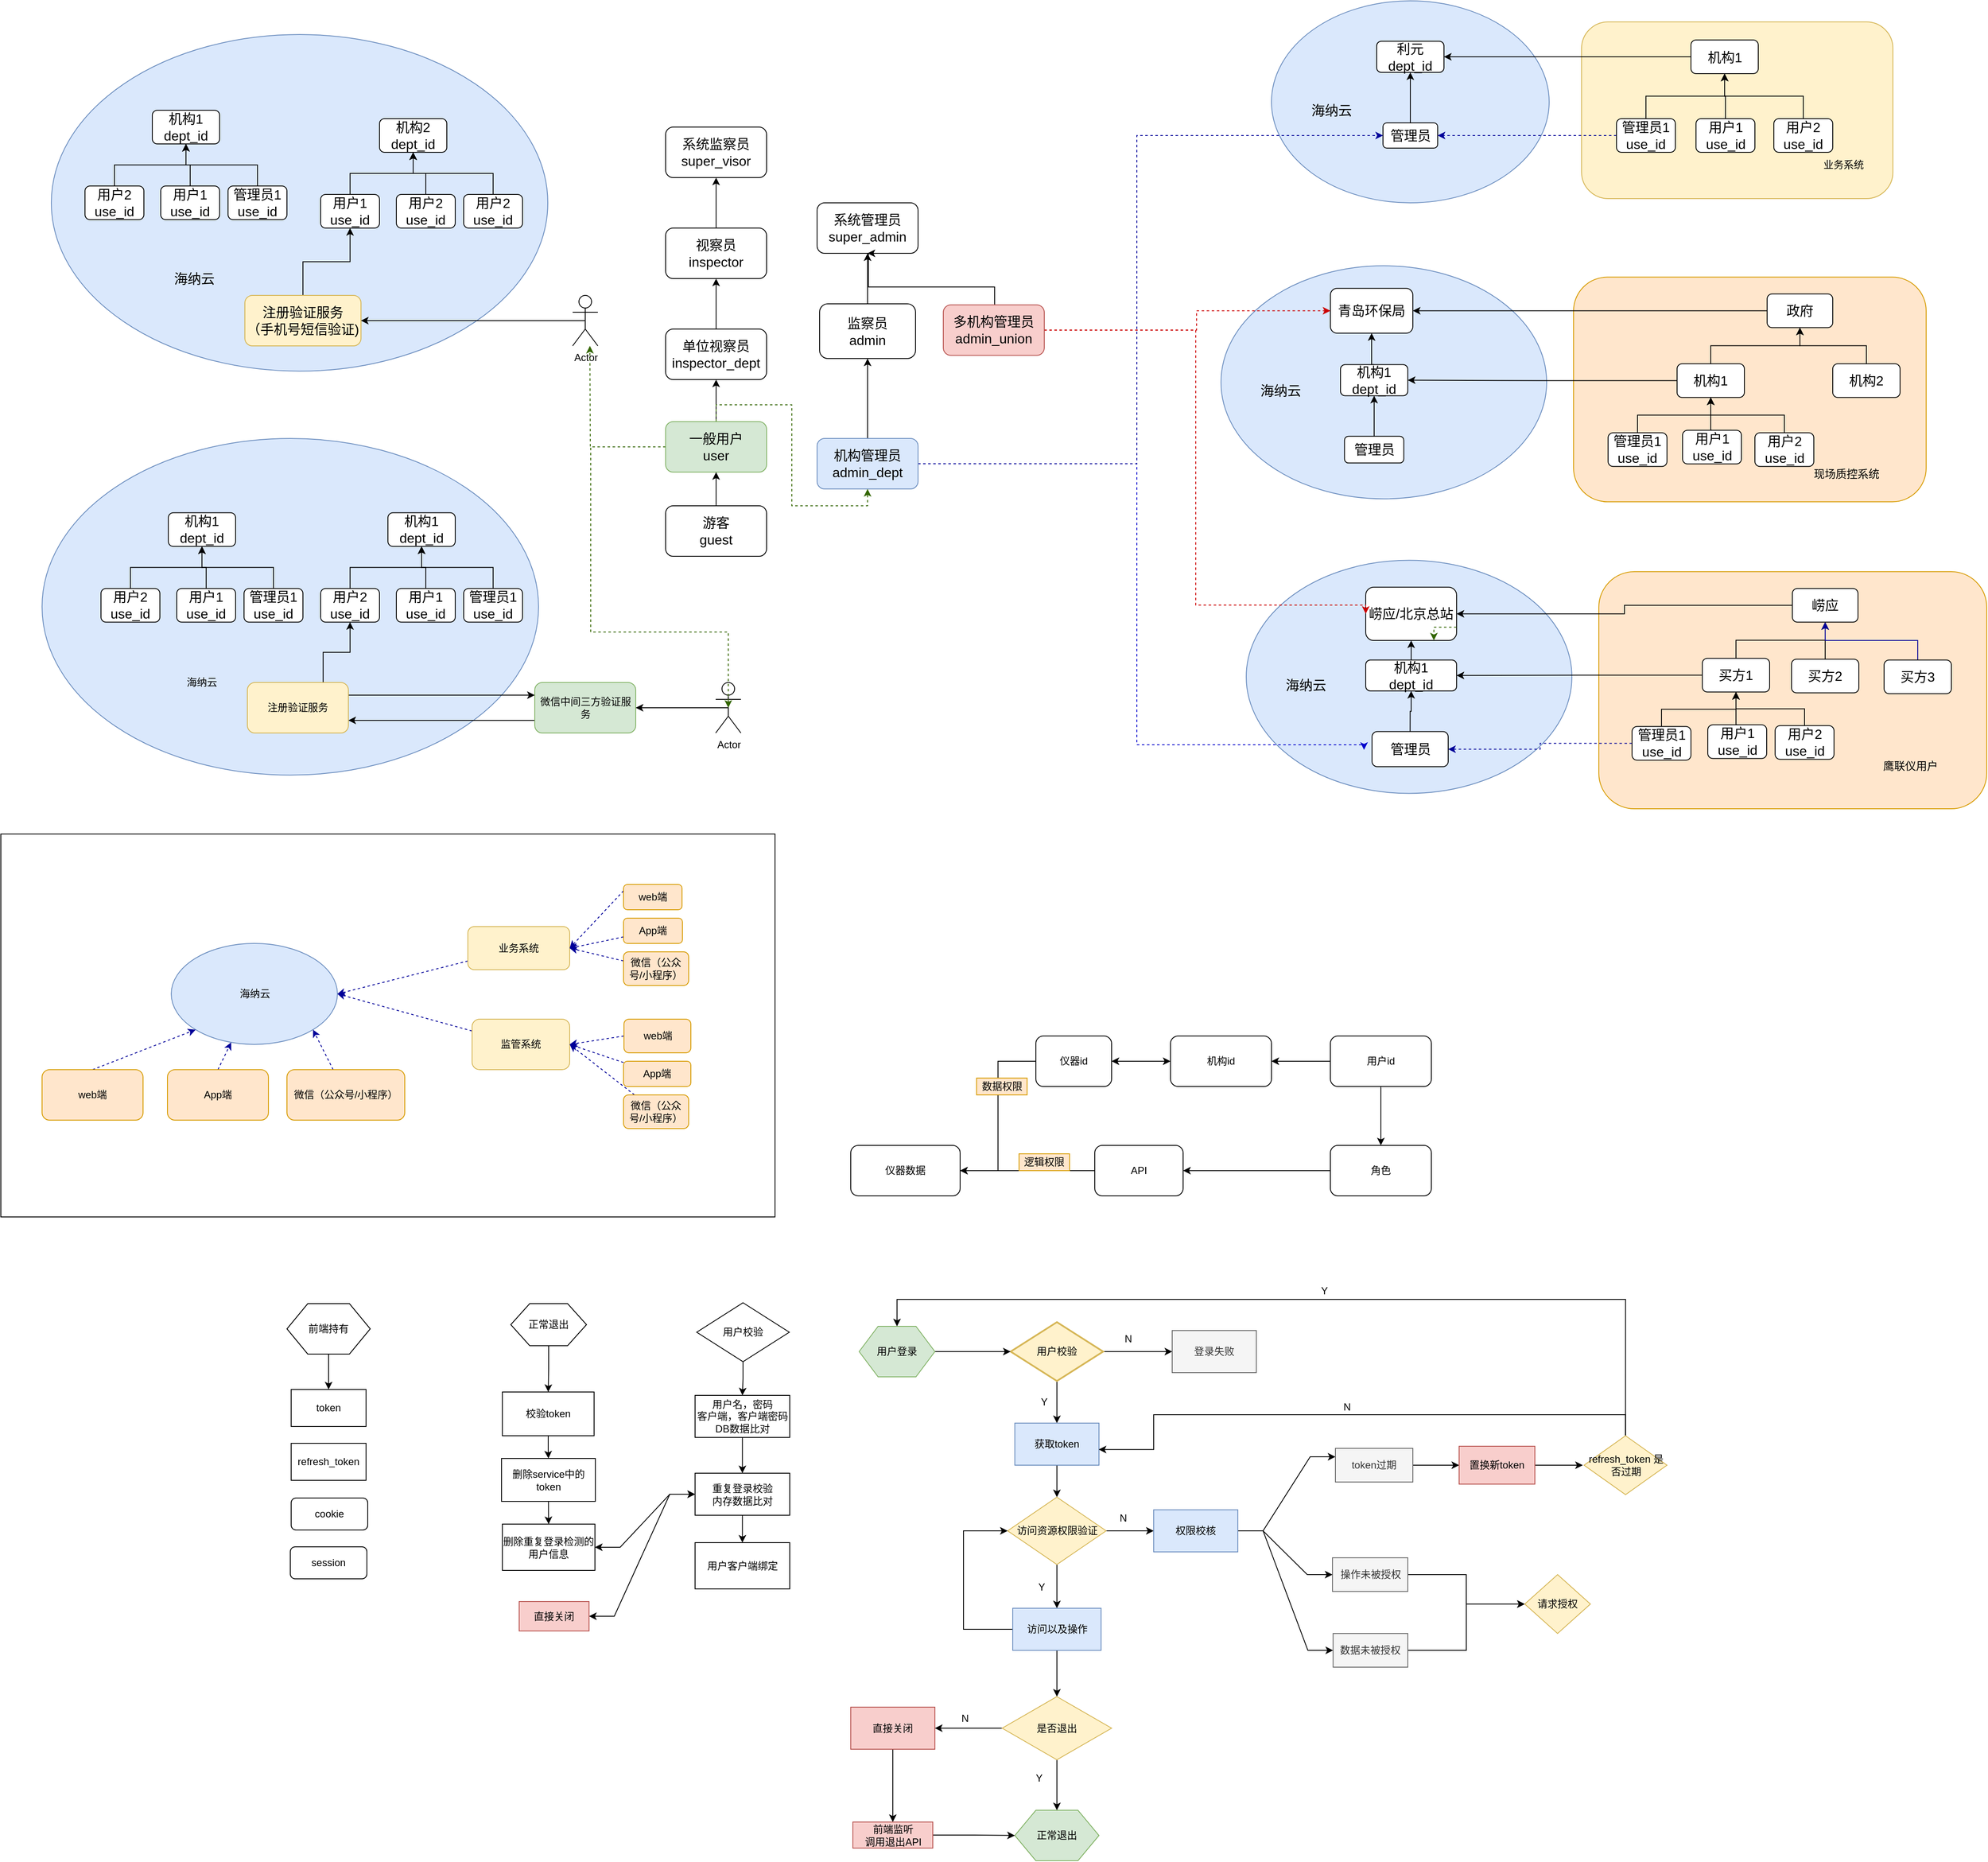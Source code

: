 <mxfile version="12.5.5" type="github">
  <diagram id="BXq_DBv9nUaccowQVnsV" name="Page-1">
    <mxGraphModel dx="2031" dy="1089" grid="0" gridSize="10" guides="1" tooltips="1" connect="1" arrows="1" fold="1" page="1" pageScale="1" pageWidth="827" pageHeight="1169" math="0" shadow="0">
      <root>
        <mxCell id="0"/>
        <mxCell id="1" parent="0"/>
        <mxCell id="kvMPUhdx5MozveLPKOu3-44" value="" style="rounded=0;whiteSpace=wrap;html=1;" parent="1" vertex="1">
          <mxGeometry x="50" y="1090" width="920" height="455" as="geometry"/>
        </mxCell>
        <mxCell id="9hZH_599BjABb53DfOCj-1" value="" style="ellipse;whiteSpace=wrap;html=1;fillColor=#dae8fc;strokeColor=#6c8ebf;" parent="1" vertex="1">
          <mxGeometry x="110" y="140" width="590" height="400" as="geometry"/>
        </mxCell>
        <mxCell id="9hZH_599BjABb53DfOCj-2" value="" style="rounded=1;whiteSpace=wrap;html=1;fillColor=#fff2cc;strokeColor=#d6b656;" parent="1" vertex="1">
          <mxGeometry x="1928.5" y="125" width="370" height="210" as="geometry"/>
        </mxCell>
        <mxCell id="9hZH_599BjABb53DfOCj-8" value="&lt;font style=&quot;font-size: 16px&quot;&gt;机构1&lt;br&gt;dept_id&lt;/font&gt;" style="rounded=1;whiteSpace=wrap;html=1;" parent="1" vertex="1">
          <mxGeometry x="230" y="230" width="80" height="40" as="geometry"/>
        </mxCell>
        <mxCell id="9hZH_599BjABb53DfOCj-12" style="edgeStyle=orthogonalEdgeStyle;rounded=0;orthogonalLoop=1;jettySize=auto;html=1;exitX=0.5;exitY=0;exitDx=0;exitDy=0;entryX=0.5;entryY=1;entryDx=0;entryDy=0;" parent="1" source="9hZH_599BjABb53DfOCj-9" target="9hZH_599BjABb53DfOCj-8" edge="1">
          <mxGeometry relative="1" as="geometry"/>
        </mxCell>
        <mxCell id="9hZH_599BjABb53DfOCj-9" value="&lt;font style=&quot;font-size: 16px&quot;&gt;用户2&lt;br&gt;use_id&lt;/font&gt;" style="rounded=1;whiteSpace=wrap;html=1;" parent="1" vertex="1">
          <mxGeometry x="150" y="320" width="70" height="40" as="geometry"/>
        </mxCell>
        <mxCell id="9hZH_599BjABb53DfOCj-13" style="edgeStyle=orthogonalEdgeStyle;rounded=0;orthogonalLoop=1;jettySize=auto;html=1;exitX=0.5;exitY=0;exitDx=0;exitDy=0;entryX=0.5;entryY=1;entryDx=0;entryDy=0;" parent="1" source="9hZH_599BjABb53DfOCj-10" target="9hZH_599BjABb53DfOCj-8" edge="1">
          <mxGeometry relative="1" as="geometry">
            <mxPoint x="230" y="270" as="targetPoint"/>
          </mxGeometry>
        </mxCell>
        <mxCell id="9hZH_599BjABb53DfOCj-10" value="&lt;font style=&quot;font-size: 16px&quot;&gt;用户1&lt;br&gt;use_id&lt;/font&gt;" style="rounded=1;whiteSpace=wrap;html=1;" parent="1" vertex="1">
          <mxGeometry x="240" y="320" width="70" height="40" as="geometry"/>
        </mxCell>
        <mxCell id="9hZH_599BjABb53DfOCj-14" style="edgeStyle=orthogonalEdgeStyle;rounded=0;orthogonalLoop=1;jettySize=auto;html=1;exitX=0.5;exitY=0;exitDx=0;exitDy=0;entryX=0.5;entryY=1;entryDx=0;entryDy=0;" parent="1" source="9hZH_599BjABb53DfOCj-11" target="9hZH_599BjABb53DfOCj-8" edge="1">
          <mxGeometry relative="1" as="geometry">
            <mxPoint x="230" y="270" as="targetPoint"/>
          </mxGeometry>
        </mxCell>
        <mxCell id="9hZH_599BjABb53DfOCj-11" value="&lt;font style=&quot;font-size: 16px&quot;&gt;管理员1&lt;br&gt;use_id&lt;/font&gt;" style="rounded=1;whiteSpace=wrap;html=1;" parent="1" vertex="1">
          <mxGeometry x="320" y="320" width="70" height="40" as="geometry"/>
        </mxCell>
        <mxCell id="9hZH_599BjABb53DfOCj-15" value="&lt;font style=&quot;font-size: 16px&quot;&gt;机构2&lt;br&gt;dept_id&lt;/font&gt;" style="rounded=1;whiteSpace=wrap;html=1;" parent="1" vertex="1">
          <mxGeometry x="500" y="240" width="80" height="40" as="geometry"/>
        </mxCell>
        <mxCell id="9hZH_599BjABb53DfOCj-16" style="edgeStyle=orthogonalEdgeStyle;rounded=0;orthogonalLoop=1;jettySize=auto;html=1;exitX=0.5;exitY=0;exitDx=0;exitDy=0;entryX=0.5;entryY=1;entryDx=0;entryDy=0;" parent="1" source="9hZH_599BjABb53DfOCj-17" target="9hZH_599BjABb53DfOCj-15" edge="1">
          <mxGeometry relative="1" as="geometry"/>
        </mxCell>
        <mxCell id="9hZH_599BjABb53DfOCj-17" value="&lt;font style=&quot;font-size: 16px&quot;&gt;用户1&lt;br&gt;use_id&lt;/font&gt;" style="rounded=1;whiteSpace=wrap;html=1;" parent="1" vertex="1">
          <mxGeometry x="430" y="330" width="70" height="40" as="geometry"/>
        </mxCell>
        <mxCell id="9hZH_599BjABb53DfOCj-18" style="edgeStyle=orthogonalEdgeStyle;rounded=0;orthogonalLoop=1;jettySize=auto;html=1;exitX=0.5;exitY=0;exitDx=0;exitDy=0;entryX=0.5;entryY=1;entryDx=0;entryDy=0;" parent="1" source="9hZH_599BjABb53DfOCj-19" target="9hZH_599BjABb53DfOCj-15" edge="1">
          <mxGeometry relative="1" as="geometry">
            <mxPoint x="510" y="280" as="targetPoint"/>
          </mxGeometry>
        </mxCell>
        <mxCell id="9hZH_599BjABb53DfOCj-19" value="&lt;font style=&quot;font-size: 16px&quot;&gt;用户2&lt;br&gt;use_id&lt;/font&gt;" style="rounded=1;whiteSpace=wrap;html=1;" parent="1" vertex="1">
          <mxGeometry x="520" y="330" width="70" height="40" as="geometry"/>
        </mxCell>
        <mxCell id="9hZH_599BjABb53DfOCj-20" style="edgeStyle=orthogonalEdgeStyle;rounded=0;orthogonalLoop=1;jettySize=auto;html=1;exitX=0.5;exitY=0;exitDx=0;exitDy=0;entryX=0.5;entryY=1;entryDx=0;entryDy=0;" parent="1" source="9hZH_599BjABb53DfOCj-21" target="9hZH_599BjABb53DfOCj-15" edge="1">
          <mxGeometry relative="1" as="geometry">
            <mxPoint x="510" y="280" as="targetPoint"/>
          </mxGeometry>
        </mxCell>
        <mxCell id="9hZH_599BjABb53DfOCj-21" value="&lt;font style=&quot;font-size: 16px&quot;&gt;用户2&lt;br&gt;use_id&lt;/font&gt;" style="rounded=1;whiteSpace=wrap;html=1;" parent="1" vertex="1">
          <mxGeometry x="600" y="330" width="70" height="40" as="geometry"/>
        </mxCell>
        <mxCell id="9hZH_599BjABb53DfOCj-22" value="&lt;font style=&quot;font-size: 16px&quot;&gt;海纳云&lt;/font&gt;" style="text;html=1;strokeColor=none;fillColor=none;align=center;verticalAlign=middle;whiteSpace=wrap;rounded=0;" parent="1" vertex="1">
          <mxGeometry x="240" y="420" width="80" height="20" as="geometry"/>
        </mxCell>
        <mxCell id="9hZH_599BjABb53DfOCj-23" value="" style="ellipse;whiteSpace=wrap;html=1;fillColor=#dae8fc;strokeColor=#6c8ebf;" parent="1" vertex="1">
          <mxGeometry x="1560" y="100" width="330" height="240" as="geometry"/>
        </mxCell>
        <mxCell id="9hZH_599BjABb53DfOCj-24" value="业务系统" style="text;html=1;strokeColor=none;fillColor=none;align=center;verticalAlign=middle;whiteSpace=wrap;rounded=0;" parent="1" vertex="1">
          <mxGeometry x="2204.5" y="285" width="70" height="20" as="geometry"/>
        </mxCell>
        <mxCell id="9hZH_599BjABb53DfOCj-25" value="&lt;font style=&quot;font-size: 16px&quot;&gt;利元&lt;br&gt;dept_id&lt;/font&gt;" style="rounded=1;whiteSpace=wrap;html=1;" parent="1" vertex="1">
          <mxGeometry x="1685" y="148" width="80" height="37" as="geometry"/>
        </mxCell>
        <mxCell id="9hZH_599BjABb53DfOCj-28" style="edgeStyle=orthogonalEdgeStyle;rounded=0;orthogonalLoop=1;jettySize=auto;html=1;exitX=0.5;exitY=0;exitDx=0;exitDy=0;entryX=0.5;entryY=1;entryDx=0;entryDy=0;" parent="1" source="9hZH_599BjABb53DfOCj-26" target="9hZH_599BjABb53DfOCj-25" edge="1">
          <mxGeometry relative="1" as="geometry"/>
        </mxCell>
        <mxCell id="9hZH_599BjABb53DfOCj-26" value="&lt;font style=&quot;font-size: 16px&quot;&gt;管理员&lt;/font&gt;" style="rounded=1;whiteSpace=wrap;html=1;" parent="1" vertex="1">
          <mxGeometry x="1692.5" y="245" width="65" height="30" as="geometry"/>
        </mxCell>
        <mxCell id="9hZH_599BjABb53DfOCj-38" style="edgeStyle=orthogonalEdgeStyle;rounded=0;orthogonalLoop=1;jettySize=auto;html=1;exitX=0;exitY=0.5;exitDx=0;exitDy=0;entryX=1;entryY=0.5;entryDx=0;entryDy=0;" parent="1" source="9hZH_599BjABb53DfOCj-29" target="9hZH_599BjABb53DfOCj-25" edge="1">
          <mxGeometry relative="1" as="geometry"/>
        </mxCell>
        <mxCell id="9hZH_599BjABb53DfOCj-29" value="&lt;font style=&quot;font-size: 16px&quot;&gt;机构1&lt;/font&gt;" style="rounded=1;whiteSpace=wrap;html=1;" parent="1" vertex="1">
          <mxGeometry x="2058.5" y="146.5" width="80" height="40" as="geometry"/>
        </mxCell>
        <mxCell id="9hZH_599BjABb53DfOCj-30" style="edgeStyle=orthogonalEdgeStyle;rounded=0;orthogonalLoop=1;jettySize=auto;html=1;exitX=0.5;exitY=0;exitDx=0;exitDy=0;entryX=0.5;entryY=1;entryDx=0;entryDy=0;" parent="1" source="9hZH_599BjABb53DfOCj-31" target="9hZH_599BjABb53DfOCj-29" edge="1">
          <mxGeometry relative="1" as="geometry"/>
        </mxCell>
        <mxCell id="9hZH_599BjABb53DfOCj-31" value="&lt;font style=&quot;font-size: 16px&quot;&gt;用户2&lt;br&gt;use_id&lt;/font&gt;" style="rounded=1;whiteSpace=wrap;html=1;" parent="1" vertex="1">
          <mxGeometry x="2157" y="240" width="70" height="40" as="geometry"/>
        </mxCell>
        <mxCell id="9hZH_599BjABb53DfOCj-32" style="edgeStyle=orthogonalEdgeStyle;rounded=0;orthogonalLoop=1;jettySize=auto;html=1;exitX=0.5;exitY=0;exitDx=0;exitDy=0;entryX=0.5;entryY=1;entryDx=0;entryDy=0;" parent="1" source="9hZH_599BjABb53DfOCj-33" target="9hZH_599BjABb53DfOCj-29" edge="1">
          <mxGeometry relative="1" as="geometry">
            <mxPoint x="2044.5" y="188.5" as="targetPoint"/>
          </mxGeometry>
        </mxCell>
        <mxCell id="9hZH_599BjABb53DfOCj-33" value="&lt;font style=&quot;font-size: 16px&quot;&gt;用户1&lt;br&gt;use_id&lt;/font&gt;" style="rounded=1;whiteSpace=wrap;html=1;" parent="1" vertex="1">
          <mxGeometry x="2064.5" y="240" width="70" height="40" as="geometry"/>
        </mxCell>
        <mxCell id="9hZH_599BjABb53DfOCj-34" style="edgeStyle=orthogonalEdgeStyle;rounded=0;orthogonalLoop=1;jettySize=auto;html=1;exitX=0.5;exitY=0;exitDx=0;exitDy=0;entryX=0.5;entryY=1;entryDx=0;entryDy=0;" parent="1" source="9hZH_599BjABb53DfOCj-35" target="9hZH_599BjABb53DfOCj-29" edge="1">
          <mxGeometry relative="1" as="geometry">
            <mxPoint x="2044.5" y="188.5" as="targetPoint"/>
          </mxGeometry>
        </mxCell>
        <mxCell id="kvMPUhdx5MozveLPKOu3-63" style="edgeStyle=orthogonalEdgeStyle;rounded=0;orthogonalLoop=1;jettySize=auto;html=1;entryX=1;entryY=0.5;entryDx=0;entryDy=0;dashed=1;strokeColor=#000099;" parent="1" source="9hZH_599BjABb53DfOCj-35" target="9hZH_599BjABb53DfOCj-26" edge="1">
          <mxGeometry relative="1" as="geometry"/>
        </mxCell>
        <mxCell id="9hZH_599BjABb53DfOCj-35" value="&lt;font style=&quot;font-size: 16px&quot;&gt;管理员1&lt;br&gt;use_id&lt;/font&gt;" style="rounded=1;whiteSpace=wrap;html=1;" parent="1" vertex="1">
          <mxGeometry x="1970" y="240" width="70" height="40" as="geometry"/>
        </mxCell>
        <mxCell id="9hZH_599BjABb53DfOCj-40" value="&lt;font style=&quot;font-size: 16px&quot;&gt;海纳云&lt;/font&gt;" style="text;html=1;strokeColor=none;fillColor=none;align=center;verticalAlign=middle;whiteSpace=wrap;rounded=0;" parent="1" vertex="1">
          <mxGeometry x="1603" y="220" width="57" height="20" as="geometry"/>
        </mxCell>
        <mxCell id="9hZH_599BjABb53DfOCj-41" value="" style="rounded=1;whiteSpace=wrap;html=1;fillColor=#ffe6cc;strokeColor=#d79b00;" parent="1" vertex="1">
          <mxGeometry x="1919" y="428.25" width="419" height="267" as="geometry"/>
        </mxCell>
        <mxCell id="9hZH_599BjABb53DfOCj-42" value="" style="ellipse;whiteSpace=wrap;html=1;fillColor=#dae8fc;strokeColor=#6c8ebf;" parent="1" vertex="1">
          <mxGeometry x="1500" y="414.75" width="387" height="277" as="geometry"/>
        </mxCell>
        <mxCell id="9hZH_599BjABb53DfOCj-43" value="&lt;font style=&quot;font-size: 13px&quot;&gt;现场质控系统&lt;/font&gt;" style="text;html=1;strokeColor=none;fillColor=none;align=center;verticalAlign=middle;whiteSpace=wrap;rounded=0;" parent="1" vertex="1">
          <mxGeometry x="2199" y="655.25" width="89" height="14" as="geometry"/>
        </mxCell>
        <mxCell id="9hZH_599BjABb53DfOCj-60" style="edgeStyle=orthogonalEdgeStyle;rounded=0;orthogonalLoop=1;jettySize=auto;html=1;exitX=0.5;exitY=0;exitDx=0;exitDy=0;entryX=0.5;entryY=1;entryDx=0;entryDy=0;" parent="1" source="9hZH_599BjABb53DfOCj-44" target="9hZH_599BjABb53DfOCj-57" edge="1">
          <mxGeometry relative="1" as="geometry"/>
        </mxCell>
        <mxCell id="9hZH_599BjABb53DfOCj-44" value="&lt;font style=&quot;font-size: 16px&quot;&gt;机构1&lt;br&gt;dept_id&lt;/font&gt;" style="rounded=1;whiteSpace=wrap;html=1;" parent="1" vertex="1">
          <mxGeometry x="1642" y="532.25" width="80" height="37" as="geometry"/>
        </mxCell>
        <mxCell id="9hZH_599BjABb53DfOCj-45" style="edgeStyle=orthogonalEdgeStyle;rounded=0;orthogonalLoop=1;jettySize=auto;html=1;exitX=0.5;exitY=0;exitDx=0;exitDy=0;entryX=0.5;entryY=1;entryDx=0;entryDy=0;" parent="1" source="9hZH_599BjABb53DfOCj-46" target="9hZH_599BjABb53DfOCj-44" edge="1">
          <mxGeometry relative="1" as="geometry"/>
        </mxCell>
        <mxCell id="9hZH_599BjABb53DfOCj-46" value="&lt;font style=&quot;font-size: 16px&quot;&gt;管理员&lt;/font&gt;" style="rounded=1;whiteSpace=wrap;html=1;" parent="1" vertex="1">
          <mxGeometry x="1646.75" y="617.37" width="70.5" height="31.75" as="geometry"/>
        </mxCell>
        <mxCell id="9hZH_599BjABb53DfOCj-47" style="edgeStyle=orthogonalEdgeStyle;rounded=0;orthogonalLoop=1;jettySize=auto;html=1;exitX=0;exitY=0.5;exitDx=0;exitDy=0;entryX=1;entryY=0.5;entryDx=0;entryDy=0;" parent="1" source="9hZH_599BjABb53DfOCj-48" target="9hZH_599BjABb53DfOCj-44" edge="1">
          <mxGeometry relative="1" as="geometry"/>
        </mxCell>
        <mxCell id="9hZH_599BjABb53DfOCj-59" style="edgeStyle=orthogonalEdgeStyle;rounded=0;orthogonalLoop=1;jettySize=auto;html=1;exitX=0.5;exitY=0;exitDx=0;exitDy=0;entryX=0.5;entryY=1;entryDx=0;entryDy=0;" parent="1" source="9hZH_599BjABb53DfOCj-48" target="9hZH_599BjABb53DfOCj-56" edge="1">
          <mxGeometry relative="1" as="geometry"/>
        </mxCell>
        <mxCell id="9hZH_599BjABb53DfOCj-48" value="&lt;font style=&quot;font-size: 16px&quot;&gt;机构1&lt;/font&gt;" style="rounded=1;whiteSpace=wrap;html=1;" parent="1" vertex="1">
          <mxGeometry x="2042" y="531.25" width="80" height="40" as="geometry"/>
        </mxCell>
        <mxCell id="9hZH_599BjABb53DfOCj-49" style="edgeStyle=orthogonalEdgeStyle;rounded=0;orthogonalLoop=1;jettySize=auto;html=1;exitX=0.5;exitY=0;exitDx=0;exitDy=0;entryX=0.5;entryY=1;entryDx=0;entryDy=0;" parent="1" source="9hZH_599BjABb53DfOCj-50" target="9hZH_599BjABb53DfOCj-48" edge="1">
          <mxGeometry relative="1" as="geometry"/>
        </mxCell>
        <mxCell id="9hZH_599BjABb53DfOCj-50" value="&lt;font style=&quot;font-size: 16px&quot;&gt;用户2&lt;br&gt;use_id&lt;/font&gt;" style="rounded=1;whiteSpace=wrap;html=1;" parent="1" vertex="1">
          <mxGeometry x="2134.5" y="613.25" width="70" height="40" as="geometry"/>
        </mxCell>
        <mxCell id="9hZH_599BjABb53DfOCj-51" style="edgeStyle=orthogonalEdgeStyle;rounded=0;orthogonalLoop=1;jettySize=auto;html=1;exitX=0.5;exitY=0;exitDx=0;exitDy=0;entryX=0.5;entryY=1;entryDx=0;entryDy=0;" parent="1" source="9hZH_599BjABb53DfOCj-52" target="9hZH_599BjABb53DfOCj-48" edge="1">
          <mxGeometry relative="1" as="geometry">
            <mxPoint x="2038.5" y="558.25" as="targetPoint"/>
          </mxGeometry>
        </mxCell>
        <mxCell id="9hZH_599BjABb53DfOCj-52" value="&lt;font style=&quot;font-size: 16px&quot;&gt;用户1&lt;br&gt;use_id&lt;/font&gt;" style="rounded=1;whiteSpace=wrap;html=1;" parent="1" vertex="1">
          <mxGeometry x="2048.5" y="610.25" width="70" height="40" as="geometry"/>
        </mxCell>
        <mxCell id="9hZH_599BjABb53DfOCj-53" style="edgeStyle=orthogonalEdgeStyle;rounded=0;orthogonalLoop=1;jettySize=auto;html=1;exitX=0.5;exitY=0;exitDx=0;exitDy=0;entryX=0.5;entryY=1;entryDx=0;entryDy=0;" parent="1" source="9hZH_599BjABb53DfOCj-54" target="9hZH_599BjABb53DfOCj-48" edge="1">
          <mxGeometry relative="1" as="geometry">
            <mxPoint x="2038.5" y="558.25" as="targetPoint"/>
          </mxGeometry>
        </mxCell>
        <mxCell id="9hZH_599BjABb53DfOCj-54" value="&lt;font style=&quot;font-size: 16px&quot;&gt;管理员1&lt;br&gt;use_id&lt;/font&gt;" style="rounded=1;whiteSpace=wrap;html=1;" parent="1" vertex="1">
          <mxGeometry x="1960" y="613.25" width="70" height="40" as="geometry"/>
        </mxCell>
        <mxCell id="9hZH_599BjABb53DfOCj-55" value="&lt;font style=&quot;font-size: 16px&quot;&gt;海纳云&lt;/font&gt;" style="text;html=1;strokeColor=none;fillColor=none;align=center;verticalAlign=middle;whiteSpace=wrap;rounded=0;" parent="1" vertex="1">
          <mxGeometry x="1542" y="553.25" width="58" height="20" as="geometry"/>
        </mxCell>
        <mxCell id="9hZH_599BjABb53DfOCj-58" style="edgeStyle=orthogonalEdgeStyle;rounded=0;orthogonalLoop=1;jettySize=auto;html=1;exitX=0;exitY=0.5;exitDx=0;exitDy=0;entryX=1;entryY=0.5;entryDx=0;entryDy=0;" parent="1" source="9hZH_599BjABb53DfOCj-56" target="9hZH_599BjABb53DfOCj-57" edge="1">
          <mxGeometry relative="1" as="geometry"/>
        </mxCell>
        <mxCell id="9hZH_599BjABb53DfOCj-56" value="&lt;font style=&quot;font-size: 16px&quot;&gt;政府&lt;/font&gt;" style="rounded=1;whiteSpace=wrap;html=1;" parent="1" vertex="1">
          <mxGeometry x="2149" y="448.25" width="78" height="40" as="geometry"/>
        </mxCell>
        <mxCell id="9hZH_599BjABb53DfOCj-57" value="&lt;font style=&quot;font-size: 16px&quot;&gt;青岛环保局&lt;/font&gt;" style="rounded=1;whiteSpace=wrap;html=1;" parent="1" vertex="1">
          <mxGeometry x="1630" y="441.63" width="98" height="53.25" as="geometry"/>
        </mxCell>
        <mxCell id="9hZH_599BjABb53DfOCj-62" style="edgeStyle=orthogonalEdgeStyle;rounded=0;orthogonalLoop=1;jettySize=auto;html=1;exitX=0.5;exitY=0;exitDx=0;exitDy=0;entryX=0.5;entryY=1;entryDx=0;entryDy=0;" parent="1" source="9hZH_599BjABb53DfOCj-61" target="9hZH_599BjABb53DfOCj-56" edge="1">
          <mxGeometry relative="1" as="geometry"/>
        </mxCell>
        <mxCell id="9hZH_599BjABb53DfOCj-61" value="&lt;font style=&quot;font-size: 16px&quot;&gt;机构2&lt;/font&gt;" style="rounded=1;whiteSpace=wrap;html=1;" parent="1" vertex="1">
          <mxGeometry x="2227" y="531.25" width="80" height="40" as="geometry"/>
        </mxCell>
        <mxCell id="9hZH_599BjABb53DfOCj-67" style="edgeStyle=orthogonalEdgeStyle;rounded=0;orthogonalLoop=1;jettySize=auto;html=1;exitX=0.5;exitY=0;exitDx=0;exitDy=0;entryX=0.5;entryY=1;entryDx=0;entryDy=0;" parent="1" source="9hZH_599BjABb53DfOCj-63" target="9hZH_599BjABb53DfOCj-17" edge="1">
          <mxGeometry relative="1" as="geometry"/>
        </mxCell>
        <mxCell id="9hZH_599BjABb53DfOCj-63" value="&lt;font style=&quot;font-size: 16px&quot;&gt;注册验证服务&lt;br&gt;（手机号短信验证)&lt;/font&gt;" style="rounded=1;whiteSpace=wrap;html=1;fillColor=#fff2cc;strokeColor=#d6b656;" parent="1" vertex="1">
          <mxGeometry x="340" y="450" width="138" height="60" as="geometry"/>
        </mxCell>
        <mxCell id="9hZH_599BjABb53DfOCj-66" style="edgeStyle=orthogonalEdgeStyle;rounded=0;orthogonalLoop=1;jettySize=auto;html=1;exitX=0.5;exitY=0.5;exitDx=0;exitDy=0;exitPerimeter=0;" parent="1" source="9hZH_599BjABb53DfOCj-65" target="9hZH_599BjABb53DfOCj-63" edge="1">
          <mxGeometry relative="1" as="geometry"/>
        </mxCell>
        <mxCell id="9hZH_599BjABb53DfOCj-65" value="Actor" style="shape=umlActor;verticalLabelPosition=bottom;labelBackgroundColor=#ffffff;verticalAlign=top;html=1;outlineConnect=0;" parent="1" vertex="1">
          <mxGeometry x="729.5" y="450" width="30" height="60" as="geometry"/>
        </mxCell>
        <mxCell id="9hZH_599BjABb53DfOCj-68" value="" style="ellipse;whiteSpace=wrap;html=1;fillColor=#dae8fc;strokeColor=#6c8ebf;" parent="1" vertex="1">
          <mxGeometry x="99" y="620" width="590" height="400" as="geometry"/>
        </mxCell>
        <mxCell id="9hZH_599BjABb53DfOCj-83" value="海纳云" style="text;html=1;strokeColor=none;fillColor=none;align=center;verticalAlign=middle;whiteSpace=wrap;rounded=0;" parent="1" vertex="1">
          <mxGeometry x="269" y="900" width="40" height="20" as="geometry"/>
        </mxCell>
        <mxCell id="9hZH_599BjABb53DfOCj-95" style="edgeStyle=orthogonalEdgeStyle;rounded=0;orthogonalLoop=1;jettySize=auto;html=1;entryX=1;entryY=0.75;entryDx=0;entryDy=0;exitX=0;exitY=0.75;exitDx=0;exitDy=0;" parent="1" source="9hZH_599BjABb53DfOCj-85" target="9hZH_599BjABb53DfOCj-88" edge="1">
          <mxGeometry relative="1" as="geometry"/>
        </mxCell>
        <mxCell id="9hZH_599BjABb53DfOCj-85" value="微信中间三方验证服务" style="rounded=1;whiteSpace=wrap;html=1;fillColor=#d5e8d4;strokeColor=#82b366;" parent="1" vertex="1">
          <mxGeometry x="684.5" y="910" width="120" height="60" as="geometry"/>
        </mxCell>
        <mxCell id="9hZH_599BjABb53DfOCj-86" style="edgeStyle=orthogonalEdgeStyle;rounded=0;orthogonalLoop=1;jettySize=auto;html=1;exitX=0.5;exitY=0.5;exitDx=0;exitDy=0;exitPerimeter=0;" parent="1" source="9hZH_599BjABb53DfOCj-87" target="9hZH_599BjABb53DfOCj-85" edge="1">
          <mxGeometry relative="1" as="geometry"/>
        </mxCell>
        <mxCell id="9hZH_599BjABb53DfOCj-87" value="Actor" style="shape=umlActor;verticalLabelPosition=bottom;labelBackgroundColor=#ffffff;verticalAlign=top;html=1;outlineConnect=0;" parent="1" vertex="1">
          <mxGeometry x="899.5" y="910" width="30" height="60" as="geometry"/>
        </mxCell>
        <mxCell id="9hZH_599BjABb53DfOCj-91" style="edgeStyle=orthogonalEdgeStyle;rounded=0;orthogonalLoop=1;jettySize=auto;html=1;exitX=0.75;exitY=0;exitDx=0;exitDy=0;entryX=0.5;entryY=1;entryDx=0;entryDy=0;" parent="1" source="9hZH_599BjABb53DfOCj-88" target="kvMPUhdx5MozveLPKOu3-76" edge="1">
          <mxGeometry relative="1" as="geometry">
            <mxPoint x="454.714" y="849.571" as="targetPoint"/>
          </mxGeometry>
        </mxCell>
        <mxCell id="9hZH_599BjABb53DfOCj-94" style="edgeStyle=orthogonalEdgeStyle;rounded=0;orthogonalLoop=1;jettySize=auto;html=1;exitX=1;exitY=0.25;exitDx=0;exitDy=0;entryX=0;entryY=0.25;entryDx=0;entryDy=0;" parent="1" source="9hZH_599BjABb53DfOCj-88" target="9hZH_599BjABb53DfOCj-85" edge="1">
          <mxGeometry relative="1" as="geometry"/>
        </mxCell>
        <mxCell id="9hZH_599BjABb53DfOCj-88" value="注册验证服务" style="rounded=1;whiteSpace=wrap;html=1;fillColor=#fff2cc;strokeColor=#d6b656;" parent="1" vertex="1">
          <mxGeometry x="343" y="910" width="120" height="60" as="geometry"/>
        </mxCell>
        <mxCell id="zYP_ZSxPphD_Wm0hPU5A-1" value="" style="rounded=1;whiteSpace=wrap;html=1;fillColor=#ffe6cc;strokeColor=#d79b00;" parent="1" vertex="1">
          <mxGeometry x="1949" y="778.25" width="461" height="281.75" as="geometry"/>
        </mxCell>
        <mxCell id="zYP_ZSxPphD_Wm0hPU5A-2" value="" style="ellipse;whiteSpace=wrap;html=1;fillColor=#dae8fc;strokeColor=#6c8ebf;" parent="1" vertex="1">
          <mxGeometry x="1530" y="764.75" width="387" height="277" as="geometry"/>
        </mxCell>
        <mxCell id="zYP_ZSxPphD_Wm0hPU5A-3" value="&lt;span style=&quot;font-size: 13px&quot;&gt;鹰联仪用户&lt;/span&gt;" style="text;html=1;strokeColor=none;fillColor=none;align=center;verticalAlign=middle;whiteSpace=wrap;rounded=0;" parent="1" vertex="1">
          <mxGeometry x="2274.5" y="1002.25" width="89" height="14" as="geometry"/>
        </mxCell>
        <mxCell id="zYP_ZSxPphD_Wm0hPU5A-4" style="edgeStyle=orthogonalEdgeStyle;rounded=0;orthogonalLoop=1;jettySize=auto;html=1;exitX=0.5;exitY=0;exitDx=0;exitDy=0;entryX=0.5;entryY=1;entryDx=0;entryDy=0;" parent="1" source="zYP_ZSxPphD_Wm0hPU5A-5" target="zYP_ZSxPphD_Wm0hPU5A-20" edge="1">
          <mxGeometry relative="1" as="geometry"/>
        </mxCell>
        <mxCell id="zYP_ZSxPphD_Wm0hPU5A-5" value="&lt;font style=&quot;font-size: 16px&quot;&gt;机构1&lt;br&gt;dept_id&lt;/font&gt;" style="rounded=1;whiteSpace=wrap;html=1;" parent="1" vertex="1">
          <mxGeometry x="1672" y="883.25" width="108" height="36.75" as="geometry"/>
        </mxCell>
        <mxCell id="zYP_ZSxPphD_Wm0hPU5A-6" style="edgeStyle=orthogonalEdgeStyle;rounded=0;orthogonalLoop=1;jettySize=auto;html=1;exitX=0.5;exitY=0;exitDx=0;exitDy=0;entryX=0.5;entryY=1;entryDx=0;entryDy=0;" parent="1" source="zYP_ZSxPphD_Wm0hPU5A-7" target="zYP_ZSxPphD_Wm0hPU5A-5" edge="1">
          <mxGeometry relative="1" as="geometry"/>
        </mxCell>
        <mxCell id="zYP_ZSxPphD_Wm0hPU5A-7" value="&lt;font style=&quot;font-size: 16px&quot;&gt;管理员&lt;/font&gt;" style="rounded=1;whiteSpace=wrap;html=1;" parent="1" vertex="1">
          <mxGeometry x="1679.5" y="968.25" width="90.5" height="41.75" as="geometry"/>
        </mxCell>
        <mxCell id="zYP_ZSxPphD_Wm0hPU5A-8" style="edgeStyle=orthogonalEdgeStyle;rounded=0;orthogonalLoop=1;jettySize=auto;html=1;exitX=0;exitY=0.5;exitDx=0;exitDy=0;entryX=1;entryY=0.5;entryDx=0;entryDy=0;" parent="1" source="zYP_ZSxPphD_Wm0hPU5A-10" target="zYP_ZSxPphD_Wm0hPU5A-5" edge="1">
          <mxGeometry relative="1" as="geometry"/>
        </mxCell>
        <mxCell id="zYP_ZSxPphD_Wm0hPU5A-9" style="edgeStyle=orthogonalEdgeStyle;rounded=0;orthogonalLoop=1;jettySize=auto;html=1;exitX=0.5;exitY=0;exitDx=0;exitDy=0;entryX=0.5;entryY=1;entryDx=0;entryDy=0;" parent="1" source="zYP_ZSxPphD_Wm0hPU5A-10" target="zYP_ZSxPphD_Wm0hPU5A-19" edge="1">
          <mxGeometry relative="1" as="geometry"/>
        </mxCell>
        <mxCell id="zYP_ZSxPphD_Wm0hPU5A-10" value="&lt;font style=&quot;font-size: 16px&quot;&gt;买方1&lt;/font&gt;" style="rounded=1;whiteSpace=wrap;html=1;" parent="1" vertex="1">
          <mxGeometry x="2072" y="881.25" width="80" height="40" as="geometry"/>
        </mxCell>
        <mxCell id="zYP_ZSxPphD_Wm0hPU5A-11" style="edgeStyle=orthogonalEdgeStyle;rounded=0;orthogonalLoop=1;jettySize=auto;html=1;exitX=0.5;exitY=0;exitDx=0;exitDy=0;entryX=0.5;entryY=1;entryDx=0;entryDy=0;" parent="1" source="zYP_ZSxPphD_Wm0hPU5A-12" target="zYP_ZSxPphD_Wm0hPU5A-10" edge="1">
          <mxGeometry relative="1" as="geometry"/>
        </mxCell>
        <mxCell id="kvMPUhdx5MozveLPKOu3-62" style="edgeStyle=orthogonalEdgeStyle;rounded=0;orthogonalLoop=1;jettySize=auto;html=1;dashed=1;strokeColor=#000099;" parent="1" source="zYP_ZSxPphD_Wm0hPU5A-12" target="zYP_ZSxPphD_Wm0hPU5A-7" edge="1">
          <mxGeometry relative="1" as="geometry"/>
        </mxCell>
        <mxCell id="zYP_ZSxPphD_Wm0hPU5A-12" value="&lt;font style=&quot;font-size: 16px&quot;&gt;管理员1&lt;br&gt;use_id&lt;/font&gt;" style="rounded=1;whiteSpace=wrap;html=1;" parent="1" vertex="1">
          <mxGeometry x="1988.5" y="962.25" width="70" height="40" as="geometry"/>
        </mxCell>
        <mxCell id="zYP_ZSxPphD_Wm0hPU5A-13" style="edgeStyle=orthogonalEdgeStyle;rounded=0;orthogonalLoop=1;jettySize=auto;html=1;exitX=0.5;exitY=0;exitDx=0;exitDy=0;entryX=0.5;entryY=1;entryDx=0;entryDy=0;" parent="1" source="zYP_ZSxPphD_Wm0hPU5A-14" target="zYP_ZSxPphD_Wm0hPU5A-10" edge="1">
          <mxGeometry relative="1" as="geometry">
            <mxPoint x="2068.5" y="908.25" as="targetPoint"/>
          </mxGeometry>
        </mxCell>
        <mxCell id="zYP_ZSxPphD_Wm0hPU5A-14" value="&lt;font style=&quot;font-size: 16px&quot;&gt;用户1&lt;br&gt;use_id&lt;/font&gt;" style="rounded=1;whiteSpace=wrap;html=1;" parent="1" vertex="1">
          <mxGeometry x="2078.5" y="960.25" width="70" height="40" as="geometry"/>
        </mxCell>
        <mxCell id="zYP_ZSxPphD_Wm0hPU5A-15" style="edgeStyle=orthogonalEdgeStyle;rounded=0;orthogonalLoop=1;jettySize=auto;html=1;exitX=0.5;exitY=0;exitDx=0;exitDy=0;entryX=0.5;entryY=1;entryDx=0;entryDy=0;" parent="1" source="zYP_ZSxPphD_Wm0hPU5A-16" target="zYP_ZSxPphD_Wm0hPU5A-10" edge="1">
          <mxGeometry relative="1" as="geometry">
            <mxPoint x="2068.5" y="908.25" as="targetPoint"/>
          </mxGeometry>
        </mxCell>
        <mxCell id="zYP_ZSxPphD_Wm0hPU5A-16" value="&lt;font style=&quot;font-size: 16px&quot;&gt;用户2&lt;br&gt;use_id&lt;/font&gt;" style="rounded=1;whiteSpace=wrap;html=1;" parent="1" vertex="1">
          <mxGeometry x="2158.5" y="961.25" width="70" height="40" as="geometry"/>
        </mxCell>
        <mxCell id="zYP_ZSxPphD_Wm0hPU5A-17" value="&lt;font style=&quot;font-size: 16px&quot;&gt;海纳云&lt;/font&gt;" style="text;html=1;strokeColor=none;fillColor=none;align=center;verticalAlign=middle;whiteSpace=wrap;rounded=0;" parent="1" vertex="1">
          <mxGeometry x="1572" y="903.25" width="58" height="20" as="geometry"/>
        </mxCell>
        <mxCell id="zYP_ZSxPphD_Wm0hPU5A-18" style="edgeStyle=orthogonalEdgeStyle;rounded=0;orthogonalLoop=1;jettySize=auto;html=1;exitX=0;exitY=0.5;exitDx=0;exitDy=0;entryX=1;entryY=0.5;entryDx=0;entryDy=0;" parent="1" source="zYP_ZSxPphD_Wm0hPU5A-19" target="zYP_ZSxPphD_Wm0hPU5A-20" edge="1">
          <mxGeometry relative="1" as="geometry"/>
        </mxCell>
        <mxCell id="zYP_ZSxPphD_Wm0hPU5A-19" value="&lt;font style=&quot;font-size: 16px&quot;&gt;崂应&lt;/font&gt;" style="rounded=1;whiteSpace=wrap;html=1;" parent="1" vertex="1">
          <mxGeometry x="2179" y="798.25" width="78" height="40" as="geometry"/>
        </mxCell>
        <mxCell id="zYP_ZSxPphD_Wm0hPU5A-20" value="&lt;font style=&quot;font-size: 16px&quot;&gt;崂应&lt;/font&gt;&lt;span style=&quot;font-size: 16px&quot;&gt;/北京总站&lt;/span&gt;" style="rounded=1;whiteSpace=wrap;html=1;" parent="1" vertex="1">
          <mxGeometry x="1672" y="796.75" width="108" height="63.25" as="geometry"/>
        </mxCell>
        <mxCell id="zYP_ZSxPphD_Wm0hPU5A-21" style="edgeStyle=orthogonalEdgeStyle;rounded=0;orthogonalLoop=1;jettySize=auto;html=1;exitX=0.5;exitY=0;exitDx=0;exitDy=0;entryX=0.5;entryY=1;entryDx=0;entryDy=0;" parent="1" source="zYP_ZSxPphD_Wm0hPU5A-22" target="zYP_ZSxPphD_Wm0hPU5A-19" edge="1">
          <mxGeometry relative="1" as="geometry"/>
        </mxCell>
        <mxCell id="zYP_ZSxPphD_Wm0hPU5A-22" value="&lt;font style=&quot;font-size: 16px&quot;&gt;买方2&lt;/font&gt;" style="rounded=1;whiteSpace=wrap;html=1;" parent="1" vertex="1">
          <mxGeometry x="2178" y="882.25" width="80" height="40" as="geometry"/>
        </mxCell>
        <mxCell id="kvMPUhdx5MozveLPKOu3-1" value="&lt;font style=&quot;font-size: 16px&quot;&gt;系统管理员&lt;br&gt;super_admin&lt;/font&gt;" style="rounded=1;whiteSpace=wrap;html=1;" parent="1" vertex="1">
          <mxGeometry x="1020" y="340" width="120" height="60" as="geometry"/>
        </mxCell>
        <mxCell id="kvMPUhdx5MozveLPKOu3-2" value="&lt;font style=&quot;font-size: 16px&quot;&gt;系统监察员&lt;br&gt;super_visor&lt;/font&gt;" style="rounded=1;whiteSpace=wrap;html=1;" parent="1" vertex="1">
          <mxGeometry x="840" y="250" width="120" height="60" as="geometry"/>
        </mxCell>
        <mxCell id="kvMPUhdx5MozveLPKOu3-6" style="edgeStyle=orthogonalEdgeStyle;rounded=0;orthogonalLoop=1;jettySize=auto;html=1;" parent="1" source="kvMPUhdx5MozveLPKOu3-3" target="kvMPUhdx5MozveLPKOu3-1" edge="1">
          <mxGeometry relative="1" as="geometry"/>
        </mxCell>
        <mxCell id="kvMPUhdx5MozveLPKOu3-3" value="&lt;font style=&quot;font-size: 16px&quot;&gt;监察员&lt;br&gt;admin&lt;/font&gt;" style="rounded=1;whiteSpace=wrap;html=1;" parent="1" vertex="1">
          <mxGeometry x="1023" y="460" width="114" height="65" as="geometry"/>
        </mxCell>
        <mxCell id="kvMPUhdx5MozveLPKOu3-5" style="edgeStyle=orthogonalEdgeStyle;rounded=0;orthogonalLoop=1;jettySize=auto;html=1;entryX=0.5;entryY=1;entryDx=0;entryDy=0;" parent="1" source="kvMPUhdx5MozveLPKOu3-4" target="kvMPUhdx5MozveLPKOu3-2" edge="1">
          <mxGeometry relative="1" as="geometry"/>
        </mxCell>
        <mxCell id="kvMPUhdx5MozveLPKOu3-4" value="&lt;font style=&quot;font-size: 16px&quot;&gt;视察员&lt;br&gt;inspector&lt;/font&gt;" style="rounded=1;whiteSpace=wrap;html=1;" parent="1" vertex="1">
          <mxGeometry x="840" y="370" width="120" height="60" as="geometry"/>
        </mxCell>
        <mxCell id="kvMPUhdx5MozveLPKOu3-8" style="edgeStyle=orthogonalEdgeStyle;rounded=0;orthogonalLoop=1;jettySize=auto;html=1;entryX=0.5;entryY=1;entryDx=0;entryDy=0;" parent="1" source="kvMPUhdx5MozveLPKOu3-7" target="kvMPUhdx5MozveLPKOu3-3" edge="1">
          <mxGeometry relative="1" as="geometry"/>
        </mxCell>
        <mxCell id="kvMPUhdx5MozveLPKOu3-24" style="edgeStyle=orthogonalEdgeStyle;rounded=0;orthogonalLoop=1;jettySize=auto;html=1;dashed=1;strokeColor=#0000CC;exitX=1;exitY=0.5;exitDx=0;exitDy=0;" parent="1" source="kvMPUhdx5MozveLPKOu3-7" edge="1">
          <mxGeometry relative="1" as="geometry">
            <mxPoint x="1670" y="990" as="targetPoint"/>
            <Array as="points">
              <mxPoint x="1400" y="650"/>
              <mxPoint x="1400" y="984"/>
            </Array>
          </mxGeometry>
        </mxCell>
        <mxCell id="kvMPUhdx5MozveLPKOu3-25" style="edgeStyle=orthogonalEdgeStyle;rounded=0;orthogonalLoop=1;jettySize=auto;html=1;entryX=0;entryY=0.5;entryDx=0;entryDy=0;dashed=1;strokeColor=#000099;exitX=1;exitY=0.5;exitDx=0;exitDy=0;" parent="1" source="kvMPUhdx5MozveLPKOu3-7" target="9hZH_599BjABb53DfOCj-26" edge="1">
          <mxGeometry relative="1" as="geometry">
            <Array as="points">
              <mxPoint x="1400" y="650"/>
              <mxPoint x="1400" y="260"/>
            </Array>
          </mxGeometry>
        </mxCell>
        <mxCell id="kvMPUhdx5MozveLPKOu3-7" value="&lt;font style=&quot;font-size: 16px&quot;&gt;机构管理员&lt;br&gt;admin_dept&lt;/font&gt;" style="rounded=1;whiteSpace=wrap;html=1;fillColor=#dae8fc;strokeColor=#6c8ebf;" parent="1" vertex="1">
          <mxGeometry x="1020" y="620" width="120" height="60" as="geometry"/>
        </mxCell>
        <mxCell id="kvMPUhdx5MozveLPKOu3-10" style="edgeStyle=orthogonalEdgeStyle;rounded=0;orthogonalLoop=1;jettySize=auto;html=1;entryX=0.5;entryY=1;entryDx=0;entryDy=0;" parent="1" source="kvMPUhdx5MozveLPKOu3-9" target="kvMPUhdx5MozveLPKOu3-1" edge="1">
          <mxGeometry relative="1" as="geometry">
            <Array as="points">
              <mxPoint x="1231" y="440"/>
              <mxPoint x="1081" y="440"/>
            </Array>
          </mxGeometry>
        </mxCell>
        <mxCell id="kvMPUhdx5MozveLPKOu3-21" style="edgeStyle=orthogonalEdgeStyle;rounded=0;orthogonalLoop=1;jettySize=auto;html=1;entryX=0;entryY=0.5;entryDx=0;entryDy=0;dashed=1;strokeColor=#CC0000;" parent="1" source="kvMPUhdx5MozveLPKOu3-9" target="9hZH_599BjABb53DfOCj-57" edge="1">
          <mxGeometry relative="1" as="geometry">
            <Array as="points">
              <mxPoint x="1471" y="491"/>
              <mxPoint x="1471" y="469"/>
            </Array>
          </mxGeometry>
        </mxCell>
        <mxCell id="kvMPUhdx5MozveLPKOu3-22" style="edgeStyle=orthogonalEdgeStyle;rounded=0;orthogonalLoop=1;jettySize=auto;html=1;entryX=0;entryY=0.5;entryDx=0;entryDy=0;dashed=1;strokeColor=#CC0000;" parent="1" source="kvMPUhdx5MozveLPKOu3-9" target="zYP_ZSxPphD_Wm0hPU5A-20" edge="1">
          <mxGeometry relative="1" as="geometry">
            <Array as="points">
              <mxPoint x="1470" y="491"/>
              <mxPoint x="1470" y="818"/>
            </Array>
          </mxGeometry>
        </mxCell>
        <mxCell id="kvMPUhdx5MozveLPKOu3-9" value="&lt;font style=&quot;font-size: 16px&quot;&gt;多机构管理员&lt;br&gt;admin_union&lt;/font&gt;" style="rounded=1;whiteSpace=wrap;html=1;fillColor=#f8cecc;strokeColor=#b85450;" parent="1" vertex="1">
          <mxGeometry x="1170" y="461.25" width="120" height="60" as="geometry"/>
        </mxCell>
        <mxCell id="kvMPUhdx5MozveLPKOu3-12" style="edgeStyle=orthogonalEdgeStyle;rounded=0;orthogonalLoop=1;jettySize=auto;html=1;" parent="1" source="kvMPUhdx5MozveLPKOu3-11" target="kvMPUhdx5MozveLPKOu3-4" edge="1">
          <mxGeometry relative="1" as="geometry"/>
        </mxCell>
        <mxCell id="kvMPUhdx5MozveLPKOu3-11" value="&lt;font style=&quot;font-size: 16px&quot;&gt;单位视察员&lt;br&gt;inspector_dept&lt;/font&gt;" style="rounded=1;whiteSpace=wrap;html=1;" parent="1" vertex="1">
          <mxGeometry x="840" y="490" width="120" height="60" as="geometry"/>
        </mxCell>
        <mxCell id="kvMPUhdx5MozveLPKOu3-14" style="edgeStyle=orthogonalEdgeStyle;rounded=0;orthogonalLoop=1;jettySize=auto;html=1;entryX=0.5;entryY=1;entryDx=0;entryDy=0;" parent="1" source="kvMPUhdx5MozveLPKOu3-13" target="kvMPUhdx5MozveLPKOu3-11" edge="1">
          <mxGeometry relative="1" as="geometry"/>
        </mxCell>
        <mxCell id="kvMPUhdx5MozveLPKOu3-27" style="edgeStyle=orthogonalEdgeStyle;rounded=0;orthogonalLoop=1;jettySize=auto;html=1;dashed=1;strokeColor=#336600;" parent="1" source="kvMPUhdx5MozveLPKOu3-13" edge="1">
          <mxGeometry relative="1" as="geometry">
            <mxPoint x="750" y="510" as="targetPoint"/>
          </mxGeometry>
        </mxCell>
        <mxCell id="kvMPUhdx5MozveLPKOu3-28" style="edgeStyle=orthogonalEdgeStyle;rounded=0;orthogonalLoop=1;jettySize=auto;html=1;entryX=0.5;entryY=0.5;entryDx=0;entryDy=0;entryPerimeter=0;dashed=1;strokeColor=#336600;" parent="1" source="kvMPUhdx5MozveLPKOu3-13" target="9hZH_599BjABb53DfOCj-87" edge="1">
          <mxGeometry relative="1" as="geometry">
            <Array as="points">
              <mxPoint x="751" y="630"/>
              <mxPoint x="751" y="850"/>
              <mxPoint x="915" y="850"/>
            </Array>
          </mxGeometry>
        </mxCell>
        <mxCell id="kvMPUhdx5MozveLPKOu3-66" style="edgeStyle=orthogonalEdgeStyle;rounded=0;orthogonalLoop=1;jettySize=auto;html=1;entryX=0.5;entryY=1;entryDx=0;entryDy=0;dashed=1;strokeColor=#336600;exitX=0.5;exitY=0;exitDx=0;exitDy=0;" parent="1" source="kvMPUhdx5MozveLPKOu3-13" target="kvMPUhdx5MozveLPKOu3-7" edge="1">
          <mxGeometry relative="1" as="geometry"/>
        </mxCell>
        <mxCell id="kvMPUhdx5MozveLPKOu3-13" value="&lt;font style=&quot;font-size: 16px&quot;&gt;一般用户&lt;br&gt;user&lt;/font&gt;" style="rounded=1;whiteSpace=wrap;html=1;fillColor=#d5e8d4;strokeColor=#82b366;" parent="1" vertex="1">
          <mxGeometry x="840" y="600" width="120" height="60" as="geometry"/>
        </mxCell>
        <mxCell id="kvMPUhdx5MozveLPKOu3-17" style="edgeStyle=orthogonalEdgeStyle;rounded=0;orthogonalLoop=1;jettySize=auto;html=1;entryX=0.5;entryY=1;entryDx=0;entryDy=0;" parent="1" source="kvMPUhdx5MozveLPKOu3-15" target="kvMPUhdx5MozveLPKOu3-13" edge="1">
          <mxGeometry relative="1" as="geometry"/>
        </mxCell>
        <mxCell id="kvMPUhdx5MozveLPKOu3-15" value="&lt;font style=&quot;font-size: 16px&quot;&gt;游客&lt;br&gt;guest&lt;/font&gt;" style="rounded=1;whiteSpace=wrap;html=1;" parent="1" vertex="1">
          <mxGeometry x="840" y="700" width="120" height="60" as="geometry"/>
        </mxCell>
        <mxCell id="kvMPUhdx5MozveLPKOu3-33" value="海纳云" style="ellipse;whiteSpace=wrap;html=1;fillColor=#dae8fc;strokeColor=#6c8ebf;" parent="1" vertex="1">
          <mxGeometry x="252.5" y="1220" width="197.5" height="120" as="geometry"/>
        </mxCell>
        <mxCell id="kvMPUhdx5MozveLPKOu3-37" style="rounded=0;orthogonalLoop=1;jettySize=auto;html=1;exitX=0.5;exitY=0;exitDx=0;exitDy=0;entryX=0;entryY=1;entryDx=0;entryDy=0;dashed=1;strokeColor=#000099;" parent="1" source="kvMPUhdx5MozveLPKOu3-34" target="kvMPUhdx5MozveLPKOu3-33" edge="1">
          <mxGeometry relative="1" as="geometry"/>
        </mxCell>
        <mxCell id="kvMPUhdx5MozveLPKOu3-34" value="web端" style="rounded=1;whiteSpace=wrap;html=1;fillColor=#ffe6cc;strokeColor=#d79b00;" parent="1" vertex="1">
          <mxGeometry x="99" y="1370" width="120" height="60" as="geometry"/>
        </mxCell>
        <mxCell id="kvMPUhdx5MozveLPKOu3-38" style="edgeStyle=none;rounded=0;orthogonalLoop=1;jettySize=auto;html=1;exitX=0.5;exitY=0;exitDx=0;exitDy=0;dashed=1;strokeColor=#000099;" parent="1" source="kvMPUhdx5MozveLPKOu3-35" target="kvMPUhdx5MozveLPKOu3-33" edge="1">
          <mxGeometry relative="1" as="geometry"/>
        </mxCell>
        <mxCell id="kvMPUhdx5MozveLPKOu3-35" value="App端" style="rounded=1;whiteSpace=wrap;html=1;fillColor=#ffe6cc;strokeColor=#d79b00;" parent="1" vertex="1">
          <mxGeometry x="248" y="1370" width="120" height="60" as="geometry"/>
        </mxCell>
        <mxCell id="kvMPUhdx5MozveLPKOu3-39" style="edgeStyle=none;rounded=0;orthogonalLoop=1;jettySize=auto;html=1;entryX=1;entryY=1;entryDx=0;entryDy=0;dashed=1;strokeColor=#000099;" parent="1" source="kvMPUhdx5MozveLPKOu3-36" target="kvMPUhdx5MozveLPKOu3-33" edge="1">
          <mxGeometry relative="1" as="geometry"/>
        </mxCell>
        <mxCell id="kvMPUhdx5MozveLPKOu3-36" value="微信（公众号/小程序）" style="rounded=1;whiteSpace=wrap;html=1;fillColor=#ffe6cc;strokeColor=#d79b00;" parent="1" vertex="1">
          <mxGeometry x="390" y="1370" width="140" height="60" as="geometry"/>
        </mxCell>
        <mxCell id="kvMPUhdx5MozveLPKOu3-42" style="edgeStyle=none;rounded=0;orthogonalLoop=1;jettySize=auto;html=1;entryX=1;entryY=0.5;entryDx=0;entryDy=0;dashed=1;strokeColor=#000099;" parent="1" source="kvMPUhdx5MozveLPKOu3-40" target="kvMPUhdx5MozveLPKOu3-33" edge="1">
          <mxGeometry relative="1" as="geometry"/>
        </mxCell>
        <mxCell id="kvMPUhdx5MozveLPKOu3-40" value="业务系统" style="rounded=1;whiteSpace=wrap;html=1;fillColor=#fff2cc;strokeColor=#d6b656;" parent="1" vertex="1">
          <mxGeometry x="605" y="1200" width="121" height="51.29" as="geometry"/>
        </mxCell>
        <mxCell id="kvMPUhdx5MozveLPKOu3-43" style="edgeStyle=none;rounded=0;orthogonalLoop=1;jettySize=auto;html=1;dashed=1;strokeColor=#000099;" parent="1" source="kvMPUhdx5MozveLPKOu3-41" edge="1">
          <mxGeometry relative="1" as="geometry">
            <mxPoint x="450" y="1280" as="targetPoint"/>
          </mxGeometry>
        </mxCell>
        <mxCell id="kvMPUhdx5MozveLPKOu3-41" value="监管系统" style="rounded=1;whiteSpace=wrap;html=1;fillColor=#fff2cc;strokeColor=#d6b656;" parent="1" vertex="1">
          <mxGeometry x="610" y="1310" width="116" height="60" as="geometry"/>
        </mxCell>
        <mxCell id="kvMPUhdx5MozveLPKOu3-52" style="edgeStyle=none;rounded=0;orthogonalLoop=1;jettySize=auto;html=1;exitX=0;exitY=0.25;exitDx=0;exitDy=0;entryX=1;entryY=0.5;entryDx=0;entryDy=0;dashed=1;strokeColor=#000099;" parent="1" source="kvMPUhdx5MozveLPKOu3-46" target="kvMPUhdx5MozveLPKOu3-40" edge="1">
          <mxGeometry relative="1" as="geometry"/>
        </mxCell>
        <mxCell id="kvMPUhdx5MozveLPKOu3-46" value="web端" style="rounded=1;whiteSpace=wrap;html=1;fillColor=#ffe6cc;strokeColor=#d79b00;" parent="1" vertex="1">
          <mxGeometry x="790" y="1150" width="69.5" height="30" as="geometry"/>
        </mxCell>
        <mxCell id="kvMPUhdx5MozveLPKOu3-53" style="edgeStyle=none;rounded=0;orthogonalLoop=1;jettySize=auto;html=1;dashed=1;strokeColor=#000099;entryX=1;entryY=0.5;entryDx=0;entryDy=0;" parent="1" source="kvMPUhdx5MozveLPKOu3-47" target="kvMPUhdx5MozveLPKOu3-40" edge="1">
          <mxGeometry relative="1" as="geometry">
            <mxPoint x="730" y="1210" as="targetPoint"/>
          </mxGeometry>
        </mxCell>
        <mxCell id="kvMPUhdx5MozveLPKOu3-47" value="App端" style="rounded=1;whiteSpace=wrap;html=1;fillColor=#ffe6cc;strokeColor=#d79b00;" parent="1" vertex="1">
          <mxGeometry x="790" y="1190" width="70" height="30" as="geometry"/>
        </mxCell>
        <mxCell id="kvMPUhdx5MozveLPKOu3-54" style="edgeStyle=none;rounded=0;orthogonalLoop=1;jettySize=auto;html=1;entryX=1;entryY=0.5;entryDx=0;entryDy=0;dashed=1;strokeColor=#000099;" parent="1" source="kvMPUhdx5MozveLPKOu3-48" target="kvMPUhdx5MozveLPKOu3-40" edge="1">
          <mxGeometry relative="1" as="geometry"/>
        </mxCell>
        <mxCell id="kvMPUhdx5MozveLPKOu3-48" value="微信（公众号/小程序）" style="rounded=1;whiteSpace=wrap;html=1;fillColor=#ffe6cc;strokeColor=#d79b00;" parent="1" vertex="1">
          <mxGeometry x="790" y="1230" width="77.38" height="40" as="geometry"/>
        </mxCell>
        <mxCell id="kvMPUhdx5MozveLPKOu3-55" style="edgeStyle=none;rounded=0;orthogonalLoop=1;jettySize=auto;html=1;exitX=0;exitY=0.5;exitDx=0;exitDy=0;entryX=1;entryY=0.5;entryDx=0;entryDy=0;dashed=1;strokeColor=#000099;" parent="1" source="kvMPUhdx5MozveLPKOu3-49" target="kvMPUhdx5MozveLPKOu3-41" edge="1">
          <mxGeometry relative="1" as="geometry"/>
        </mxCell>
        <mxCell id="kvMPUhdx5MozveLPKOu3-49" value="web端" style="rounded=1;whiteSpace=wrap;html=1;fillColor=#ffe6cc;strokeColor=#d79b00;" parent="1" vertex="1">
          <mxGeometry x="790.5" y="1310" width="79.5" height="40" as="geometry"/>
        </mxCell>
        <mxCell id="kvMPUhdx5MozveLPKOu3-56" style="edgeStyle=none;rounded=0;orthogonalLoop=1;jettySize=auto;html=1;entryX=1;entryY=0.5;entryDx=0;entryDy=0;dashed=1;strokeColor=#000099;" parent="1" source="kvMPUhdx5MozveLPKOu3-50" target="kvMPUhdx5MozveLPKOu3-41" edge="1">
          <mxGeometry relative="1" as="geometry"/>
        </mxCell>
        <mxCell id="kvMPUhdx5MozveLPKOu3-50" value="App端" style="rounded=1;whiteSpace=wrap;html=1;fillColor=#ffe6cc;strokeColor=#d79b00;" parent="1" vertex="1">
          <mxGeometry x="790" y="1360" width="80" height="30" as="geometry"/>
        </mxCell>
        <mxCell id="kvMPUhdx5MozveLPKOu3-57" style="edgeStyle=none;rounded=0;orthogonalLoop=1;jettySize=auto;html=1;entryX=1;entryY=0.5;entryDx=0;entryDy=0;dashed=1;strokeColor=#000099;" parent="1" source="kvMPUhdx5MozveLPKOu3-51" target="kvMPUhdx5MozveLPKOu3-41" edge="1">
          <mxGeometry relative="1" as="geometry"/>
        </mxCell>
        <mxCell id="kvMPUhdx5MozveLPKOu3-51" value="微信（公众号/小程序）" style="rounded=1;whiteSpace=wrap;html=1;fillColor=#ffe6cc;strokeColor=#d79b00;" parent="1" vertex="1">
          <mxGeometry x="790" y="1400" width="77.38" height="40" as="geometry"/>
        </mxCell>
        <mxCell id="kvMPUhdx5MozveLPKOu3-60" style="edgeStyle=orthogonalEdgeStyle;rounded=0;orthogonalLoop=1;jettySize=auto;html=1;entryX=0.5;entryY=1;entryDx=0;entryDy=0;strokeColor=#000099;" parent="1" source="kvMPUhdx5MozveLPKOu3-58" target="zYP_ZSxPphD_Wm0hPU5A-19" edge="1">
          <mxGeometry relative="1" as="geometry">
            <Array as="points">
              <mxPoint x="2328" y="860"/>
              <mxPoint x="2218" y="860"/>
            </Array>
          </mxGeometry>
        </mxCell>
        <mxCell id="kvMPUhdx5MozveLPKOu3-58" value="&lt;font style=&quot;font-size: 16px&quot;&gt;买方3&lt;/font&gt;" style="rounded=1;whiteSpace=wrap;html=1;" parent="1" vertex="1">
          <mxGeometry x="2288" y="883.25" width="80" height="40" as="geometry"/>
        </mxCell>
        <mxCell id="kvMPUhdx5MozveLPKOu3-67" value="&lt;font style=&quot;font-size: 16px&quot;&gt;机构1&lt;br&gt;dept_id&lt;/font&gt;" style="rounded=1;whiteSpace=wrap;html=1;" parent="1" vertex="1">
          <mxGeometry x="249" y="708.25" width="80" height="40" as="geometry"/>
        </mxCell>
        <mxCell id="kvMPUhdx5MozveLPKOu3-68" style="edgeStyle=orthogonalEdgeStyle;rounded=0;orthogonalLoop=1;jettySize=auto;html=1;exitX=0.5;exitY=0;exitDx=0;exitDy=0;entryX=0.5;entryY=1;entryDx=0;entryDy=0;" parent="1" source="kvMPUhdx5MozveLPKOu3-69" target="kvMPUhdx5MozveLPKOu3-67" edge="1">
          <mxGeometry relative="1" as="geometry"/>
        </mxCell>
        <mxCell id="kvMPUhdx5MozveLPKOu3-69" value="&lt;font style=&quot;font-size: 16px&quot;&gt;用户2&lt;br&gt;use_id&lt;/font&gt;" style="rounded=1;whiteSpace=wrap;html=1;" parent="1" vertex="1">
          <mxGeometry x="169" y="798.25" width="70" height="40" as="geometry"/>
        </mxCell>
        <mxCell id="kvMPUhdx5MozveLPKOu3-70" style="edgeStyle=orthogonalEdgeStyle;rounded=0;orthogonalLoop=1;jettySize=auto;html=1;exitX=0.5;exitY=0;exitDx=0;exitDy=0;entryX=0.5;entryY=1;entryDx=0;entryDy=0;" parent="1" source="kvMPUhdx5MozveLPKOu3-71" target="kvMPUhdx5MozveLPKOu3-67" edge="1">
          <mxGeometry relative="1" as="geometry">
            <mxPoint x="249" y="748.25" as="targetPoint"/>
          </mxGeometry>
        </mxCell>
        <mxCell id="kvMPUhdx5MozveLPKOu3-71" value="&lt;font style=&quot;font-size: 16px&quot;&gt;用户1&lt;br&gt;use_id&lt;/font&gt;" style="rounded=1;whiteSpace=wrap;html=1;" parent="1" vertex="1">
          <mxGeometry x="259" y="798.25" width="70" height="40" as="geometry"/>
        </mxCell>
        <mxCell id="kvMPUhdx5MozveLPKOu3-72" style="edgeStyle=orthogonalEdgeStyle;rounded=0;orthogonalLoop=1;jettySize=auto;html=1;exitX=0.5;exitY=0;exitDx=0;exitDy=0;entryX=0.5;entryY=1;entryDx=0;entryDy=0;" parent="1" source="kvMPUhdx5MozveLPKOu3-73" target="kvMPUhdx5MozveLPKOu3-67" edge="1">
          <mxGeometry relative="1" as="geometry">
            <mxPoint x="249" y="748.25" as="targetPoint"/>
          </mxGeometry>
        </mxCell>
        <mxCell id="kvMPUhdx5MozveLPKOu3-73" value="&lt;font style=&quot;font-size: 16px&quot;&gt;管理员1&lt;br&gt;use_id&lt;/font&gt;" style="rounded=1;whiteSpace=wrap;html=1;" parent="1" vertex="1">
          <mxGeometry x="339" y="798.25" width="70" height="40" as="geometry"/>
        </mxCell>
        <mxCell id="kvMPUhdx5MozveLPKOu3-74" value="&lt;font style=&quot;font-size: 16px&quot;&gt;机构1&lt;br&gt;dept_id&lt;/font&gt;" style="rounded=1;whiteSpace=wrap;html=1;" parent="1" vertex="1">
          <mxGeometry x="510" y="708.25" width="80" height="40" as="geometry"/>
        </mxCell>
        <mxCell id="kvMPUhdx5MozveLPKOu3-75" style="edgeStyle=orthogonalEdgeStyle;rounded=0;orthogonalLoop=1;jettySize=auto;html=1;exitX=0.5;exitY=0;exitDx=0;exitDy=0;entryX=0.5;entryY=1;entryDx=0;entryDy=0;" parent="1" source="kvMPUhdx5MozveLPKOu3-76" target="kvMPUhdx5MozveLPKOu3-74" edge="1">
          <mxGeometry relative="1" as="geometry"/>
        </mxCell>
        <mxCell id="kvMPUhdx5MozveLPKOu3-76" value="&lt;font style=&quot;font-size: 16px&quot;&gt;用户2&lt;br&gt;use_id&lt;/font&gt;" style="rounded=1;whiteSpace=wrap;html=1;" parent="1" vertex="1">
          <mxGeometry x="430" y="798.25" width="70" height="40" as="geometry"/>
        </mxCell>
        <mxCell id="kvMPUhdx5MozveLPKOu3-77" style="edgeStyle=orthogonalEdgeStyle;rounded=0;orthogonalLoop=1;jettySize=auto;html=1;exitX=0.5;exitY=0;exitDx=0;exitDy=0;entryX=0.5;entryY=1;entryDx=0;entryDy=0;" parent="1" source="kvMPUhdx5MozveLPKOu3-78" target="kvMPUhdx5MozveLPKOu3-74" edge="1">
          <mxGeometry relative="1" as="geometry">
            <mxPoint x="510" y="748.25" as="targetPoint"/>
          </mxGeometry>
        </mxCell>
        <mxCell id="kvMPUhdx5MozveLPKOu3-78" value="&lt;font style=&quot;font-size: 16px&quot;&gt;用户1&lt;br&gt;use_id&lt;/font&gt;" style="rounded=1;whiteSpace=wrap;html=1;" parent="1" vertex="1">
          <mxGeometry x="520" y="798.25" width="70" height="40" as="geometry"/>
        </mxCell>
        <mxCell id="kvMPUhdx5MozveLPKOu3-79" style="edgeStyle=orthogonalEdgeStyle;rounded=0;orthogonalLoop=1;jettySize=auto;html=1;exitX=0.5;exitY=0;exitDx=0;exitDy=0;entryX=0.5;entryY=1;entryDx=0;entryDy=0;" parent="1" source="kvMPUhdx5MozveLPKOu3-80" target="kvMPUhdx5MozveLPKOu3-74" edge="1">
          <mxGeometry relative="1" as="geometry">
            <mxPoint x="510" y="748.25" as="targetPoint"/>
          </mxGeometry>
        </mxCell>
        <mxCell id="kvMPUhdx5MozveLPKOu3-80" value="&lt;font style=&quot;font-size: 16px&quot;&gt;管理员1&lt;br&gt;use_id&lt;/font&gt;" style="rounded=1;whiteSpace=wrap;html=1;" parent="1" vertex="1">
          <mxGeometry x="600" y="798.25" width="70" height="40" as="geometry"/>
        </mxCell>
        <mxCell id="kvMPUhdx5MozveLPKOu3-81" style="edgeStyle=orthogonalEdgeStyle;rounded=0;orthogonalLoop=1;jettySize=auto;html=1;exitX=1;exitY=0.75;exitDx=0;exitDy=0;entryX=0.75;entryY=1;entryDx=0;entryDy=0;dashed=1;strokeColor=#336600;" parent="1" source="zYP_ZSxPphD_Wm0hPU5A-20" target="zYP_ZSxPphD_Wm0hPU5A-20" edge="1">
          <mxGeometry relative="1" as="geometry"/>
        </mxCell>
        <mxCell id="75kRpRerKS7Qdfuh7GLK-1" value="机构id" style="rounded=1;whiteSpace=wrap;html=1;" parent="1" vertex="1">
          <mxGeometry x="1440" y="1330" width="120" height="60" as="geometry"/>
        </mxCell>
        <mxCell id="75kRpRerKS7Qdfuh7GLK-6" style="edgeStyle=orthogonalEdgeStyle;rounded=0;orthogonalLoop=1;jettySize=auto;html=1;exitX=0;exitY=0.5;exitDx=0;exitDy=0;entryX=1;entryY=0.5;entryDx=0;entryDy=0;" parent="1" source="75kRpRerKS7Qdfuh7GLK-2" target="75kRpRerKS7Qdfuh7GLK-1" edge="1">
          <mxGeometry relative="1" as="geometry"/>
        </mxCell>
        <mxCell id="75kRpRerKS7Qdfuh7GLK-8" style="edgeStyle=orthogonalEdgeStyle;rounded=0;orthogonalLoop=1;jettySize=auto;html=1;exitX=0.5;exitY=1;exitDx=0;exitDy=0;" parent="1" source="75kRpRerKS7Qdfuh7GLK-2" target="75kRpRerKS7Qdfuh7GLK-7" edge="1">
          <mxGeometry relative="1" as="geometry"/>
        </mxCell>
        <mxCell id="75kRpRerKS7Qdfuh7GLK-2" value="用户id" style="rounded=1;whiteSpace=wrap;html=1;" parent="1" vertex="1">
          <mxGeometry x="1630" y="1330" width="120" height="60" as="geometry"/>
        </mxCell>
        <mxCell id="75kRpRerKS7Qdfuh7GLK-12" style="edgeStyle=orthogonalEdgeStyle;rounded=0;orthogonalLoop=1;jettySize=auto;html=1;entryX=1;entryY=0.5;entryDx=0;entryDy=0;" parent="1" source="75kRpRerKS7Qdfuh7GLK-3" target="75kRpRerKS7Qdfuh7GLK-10" edge="1">
          <mxGeometry relative="1" as="geometry"/>
        </mxCell>
        <mxCell id="75kRpRerKS7Qdfuh7GLK-3" value="仪器id" style="rounded=1;whiteSpace=wrap;html=1;" parent="1" vertex="1">
          <mxGeometry x="1280" y="1330" width="90" height="60" as="geometry"/>
        </mxCell>
        <mxCell id="75kRpRerKS7Qdfuh7GLK-4" value="" style="endArrow=classic;startArrow=classic;html=1;entryX=0;entryY=0.5;entryDx=0;entryDy=0;exitX=1;exitY=0.5;exitDx=0;exitDy=0;" parent="1" source="75kRpRerKS7Qdfuh7GLK-3" target="75kRpRerKS7Qdfuh7GLK-1" edge="1">
          <mxGeometry width="50" height="50" relative="1" as="geometry">
            <mxPoint x="1390" y="1360" as="sourcePoint"/>
            <mxPoint x="1430" y="1310" as="targetPoint"/>
          </mxGeometry>
        </mxCell>
        <mxCell id="75kRpRerKS7Qdfuh7GLK-11" style="edgeStyle=orthogonalEdgeStyle;rounded=0;orthogonalLoop=1;jettySize=auto;html=1;entryX=1;entryY=0.5;entryDx=0;entryDy=0;" parent="1" source="75kRpRerKS7Qdfuh7GLK-7" target="75kRpRerKS7Qdfuh7GLK-9" edge="1">
          <mxGeometry relative="1" as="geometry"/>
        </mxCell>
        <mxCell id="75kRpRerKS7Qdfuh7GLK-7" value="角色" style="rounded=1;whiteSpace=wrap;html=1;" parent="1" vertex="1">
          <mxGeometry x="1630" y="1460" width="120" height="60" as="geometry"/>
        </mxCell>
        <mxCell id="75kRpRerKS7Qdfuh7GLK-13" style="edgeStyle=orthogonalEdgeStyle;rounded=0;orthogonalLoop=1;jettySize=auto;html=1;" parent="1" source="75kRpRerKS7Qdfuh7GLK-9" edge="1">
          <mxGeometry relative="1" as="geometry">
            <mxPoint x="1190" y="1490" as="targetPoint"/>
          </mxGeometry>
        </mxCell>
        <mxCell id="75kRpRerKS7Qdfuh7GLK-9" value="API" style="rounded=1;whiteSpace=wrap;html=1;" parent="1" vertex="1">
          <mxGeometry x="1350" y="1460" width="105" height="60" as="geometry"/>
        </mxCell>
        <mxCell id="75kRpRerKS7Qdfuh7GLK-10" value="仪器数据" style="rounded=1;whiteSpace=wrap;html=1;" parent="1" vertex="1">
          <mxGeometry x="1060" y="1460" width="130" height="60" as="geometry"/>
        </mxCell>
        <mxCell id="75kRpRerKS7Qdfuh7GLK-14" value="数据权限" style="text;html=1;strokeColor=#d79b00;fillColor=#ffe6cc;align=center;verticalAlign=middle;whiteSpace=wrap;rounded=0;" parent="1" vertex="1">
          <mxGeometry x="1209.59" y="1380" width="60" height="20" as="geometry"/>
        </mxCell>
        <mxCell id="75kRpRerKS7Qdfuh7GLK-15" value="逻辑权限" style="text;html=1;strokeColor=#d79b00;fillColor=#ffe6cc;align=center;verticalAlign=middle;whiteSpace=wrap;rounded=0;" parent="1" vertex="1">
          <mxGeometry x="1260" y="1470" width="60" height="20" as="geometry"/>
        </mxCell>
        <mxCell id="xy5BYnJL3aqH37BZyjNQ-11" style="edgeStyle=orthogonalEdgeStyle;rounded=0;orthogonalLoop=1;jettySize=auto;html=1;entryX=0;entryY=0.5;entryDx=0;entryDy=0;" edge="1" parent="1" source="xy5BYnJL3aqH37BZyjNQ-2" target="xy5BYnJL3aqH37BZyjNQ-9">
          <mxGeometry relative="1" as="geometry"/>
        </mxCell>
        <mxCell id="xy5BYnJL3aqH37BZyjNQ-12" style="edgeStyle=orthogonalEdgeStyle;rounded=0;orthogonalLoop=1;jettySize=auto;html=1;" edge="1" parent="1" source="xy5BYnJL3aqH37BZyjNQ-2" target="xy5BYnJL3aqH37BZyjNQ-8">
          <mxGeometry relative="1" as="geometry"/>
        </mxCell>
        <mxCell id="xy5BYnJL3aqH37BZyjNQ-2" value="用户校验" style="strokeWidth=2;html=1;shape=mxgraph.flowchart.decision;whiteSpace=wrap;fillColor=#fff2cc;strokeColor=#d6b656;" vertex="1" parent="1">
          <mxGeometry x="1250" y="1670" width="110" height="70" as="geometry"/>
        </mxCell>
        <mxCell id="xy5BYnJL3aqH37BZyjNQ-10" style="edgeStyle=orthogonalEdgeStyle;rounded=0;orthogonalLoop=1;jettySize=auto;html=1;" edge="1" parent="1" source="xy5BYnJL3aqH37BZyjNQ-6" target="xy5BYnJL3aqH37BZyjNQ-2">
          <mxGeometry relative="1" as="geometry"/>
        </mxCell>
        <mxCell id="xy5BYnJL3aqH37BZyjNQ-6" value="用户登录" style="shape=hexagon;perimeter=hexagonPerimeter2;whiteSpace=wrap;html=1;fillColor=#d5e8d4;strokeColor=#82b366;" vertex="1" parent="1">
          <mxGeometry x="1070" y="1675" width="90" height="60" as="geometry"/>
        </mxCell>
        <mxCell id="xy5BYnJL3aqH37BZyjNQ-15" style="edgeStyle=orthogonalEdgeStyle;rounded=0;orthogonalLoop=1;jettySize=auto;html=1;entryX=0.5;entryY=0;entryDx=0;entryDy=0;" edge="1" parent="1" source="xy5BYnJL3aqH37BZyjNQ-8" target="xy5BYnJL3aqH37BZyjNQ-13">
          <mxGeometry relative="1" as="geometry"/>
        </mxCell>
        <mxCell id="xy5BYnJL3aqH37BZyjNQ-8" value="获取token" style="rounded=0;whiteSpace=wrap;html=1;fillColor=#dae8fc;strokeColor=#6c8ebf;" vertex="1" parent="1">
          <mxGeometry x="1255" y="1790" width="100" height="50" as="geometry"/>
        </mxCell>
        <mxCell id="xy5BYnJL3aqH37BZyjNQ-9" value="登录失败" style="rounded=0;whiteSpace=wrap;html=1;fillColor=#f5f5f5;strokeColor=#666666;fontColor=#333333;" vertex="1" parent="1">
          <mxGeometry x="1442" y="1680" width="100" height="50" as="geometry"/>
        </mxCell>
        <mxCell id="xy5BYnJL3aqH37BZyjNQ-16" style="edgeStyle=orthogonalEdgeStyle;rounded=0;orthogonalLoop=1;jettySize=auto;html=1;" edge="1" parent="1" source="xy5BYnJL3aqH37BZyjNQ-13" target="xy5BYnJL3aqH37BZyjNQ-14">
          <mxGeometry relative="1" as="geometry"/>
        </mxCell>
        <mxCell id="xy5BYnJL3aqH37BZyjNQ-23" style="edgeStyle=orthogonalEdgeStyle;rounded=0;orthogonalLoop=1;jettySize=auto;html=1;" edge="1" parent="1" source="xy5BYnJL3aqH37BZyjNQ-13" target="xy5BYnJL3aqH37BZyjNQ-17">
          <mxGeometry relative="1" as="geometry"/>
        </mxCell>
        <mxCell id="xy5BYnJL3aqH37BZyjNQ-13" value="访问资源权限验证" style="rhombus;whiteSpace=wrap;html=1;fillColor=#fff2cc;strokeColor=#d6b656;" vertex="1" parent="1">
          <mxGeometry x="1246.5" y="1878" width="117" height="80" as="geometry"/>
        </mxCell>
        <mxCell id="xy5BYnJL3aqH37BZyjNQ-29" style="edgeStyle=entityRelationEdgeStyle;rounded=0;orthogonalLoop=1;jettySize=auto;html=1;entryX=0;entryY=0.25;entryDx=0;entryDy=0;" edge="1" parent="1" source="xy5BYnJL3aqH37BZyjNQ-14" target="xy5BYnJL3aqH37BZyjNQ-19">
          <mxGeometry relative="1" as="geometry"/>
        </mxCell>
        <mxCell id="xy5BYnJL3aqH37BZyjNQ-30" style="edgeStyle=entityRelationEdgeStyle;rounded=0;orthogonalLoop=1;jettySize=auto;html=1;" edge="1" parent="1" source="xy5BYnJL3aqH37BZyjNQ-14" target="xy5BYnJL3aqH37BZyjNQ-20">
          <mxGeometry relative="1" as="geometry"/>
        </mxCell>
        <mxCell id="xy5BYnJL3aqH37BZyjNQ-31" style="edgeStyle=entityRelationEdgeStyle;rounded=0;orthogonalLoop=1;jettySize=auto;html=1;" edge="1" parent="1" source="xy5BYnJL3aqH37BZyjNQ-14" target="xy5BYnJL3aqH37BZyjNQ-21">
          <mxGeometry relative="1" as="geometry"/>
        </mxCell>
        <mxCell id="xy5BYnJL3aqH37BZyjNQ-14" value="权限校核" style="rounded=0;whiteSpace=wrap;html=1;fillColor=#dae8fc;strokeColor=#6c8ebf;" vertex="1" parent="1">
          <mxGeometry x="1420" y="1893" width="100" height="50" as="geometry"/>
        </mxCell>
        <mxCell id="xy5BYnJL3aqH37BZyjNQ-22" style="edgeStyle=orthogonalEdgeStyle;rounded=0;orthogonalLoop=1;jettySize=auto;html=1;entryX=0;entryY=0.5;entryDx=0;entryDy=0;exitX=0;exitY=0.5;exitDx=0;exitDy=0;" edge="1" parent="1" source="xy5BYnJL3aqH37BZyjNQ-17" target="xy5BYnJL3aqH37BZyjNQ-13">
          <mxGeometry relative="1" as="geometry">
            <Array as="points">
              <mxPoint x="1194" y="2035"/>
              <mxPoint x="1194" y="1918"/>
            </Array>
          </mxGeometry>
        </mxCell>
        <mxCell id="xy5BYnJL3aqH37BZyjNQ-25" style="edgeStyle=orthogonalEdgeStyle;rounded=0;orthogonalLoop=1;jettySize=auto;html=1;entryX=0.5;entryY=0;entryDx=0;entryDy=0;" edge="1" parent="1" source="xy5BYnJL3aqH37BZyjNQ-17" target="xy5BYnJL3aqH37BZyjNQ-26">
          <mxGeometry relative="1" as="geometry">
            <mxPoint x="1305" y="2100" as="targetPoint"/>
          </mxGeometry>
        </mxCell>
        <mxCell id="xy5BYnJL3aqH37BZyjNQ-17" value="访问以及操作" style="rounded=0;whiteSpace=wrap;html=1;fillColor=#dae8fc;strokeColor=#6c8ebf;" vertex="1" parent="1">
          <mxGeometry x="1252.5" y="2010" width="105" height="50" as="geometry"/>
        </mxCell>
        <mxCell id="xy5BYnJL3aqH37BZyjNQ-18" value="正常退出" style="shape=hexagon;perimeter=hexagonPerimeter2;whiteSpace=wrap;html=1;fillColor=#d5e8d4;strokeColor=#82b366;" vertex="1" parent="1">
          <mxGeometry x="1255" y="2250" width="100" height="60" as="geometry"/>
        </mxCell>
        <mxCell id="xy5BYnJL3aqH37BZyjNQ-40" style="edgeStyle=entityRelationEdgeStyle;rounded=0;orthogonalLoop=1;jettySize=auto;html=1;entryX=0;entryY=0.5;entryDx=0;entryDy=0;" edge="1" parent="1" source="xy5BYnJL3aqH37BZyjNQ-19" target="xy5BYnJL3aqH37BZyjNQ-32">
          <mxGeometry relative="1" as="geometry"/>
        </mxCell>
        <mxCell id="xy5BYnJL3aqH37BZyjNQ-19" value="token过期" style="rounded=0;whiteSpace=wrap;html=1;fillColor=#f5f5f5;strokeColor=#666666;fontColor=#333333;" vertex="1" parent="1">
          <mxGeometry x="1636" y="1820" width="92" height="40" as="geometry"/>
        </mxCell>
        <mxCell id="xy5BYnJL3aqH37BZyjNQ-65" style="edgeStyle=orthogonalEdgeStyle;rounded=0;orthogonalLoop=1;jettySize=auto;html=1;entryX=0;entryY=0.5;entryDx=0;entryDy=0;" edge="1" parent="1" source="xy5BYnJL3aqH37BZyjNQ-20" target="xy5BYnJL3aqH37BZyjNQ-35">
          <mxGeometry relative="1" as="geometry"/>
        </mxCell>
        <mxCell id="xy5BYnJL3aqH37BZyjNQ-20" value="操作未被授权" style="rounded=0;whiteSpace=wrap;html=1;fillColor=#f5f5f5;strokeColor=#666666;fontColor=#333333;" vertex="1" parent="1">
          <mxGeometry x="1632.5" y="1950" width="89.5" height="40" as="geometry"/>
        </mxCell>
        <mxCell id="xy5BYnJL3aqH37BZyjNQ-64" style="edgeStyle=orthogonalEdgeStyle;rounded=0;orthogonalLoop=1;jettySize=auto;html=1;entryX=0;entryY=0.5;entryDx=0;entryDy=0;" edge="1" parent="1" source="xy5BYnJL3aqH37BZyjNQ-21" target="xy5BYnJL3aqH37BZyjNQ-35">
          <mxGeometry relative="1" as="geometry"/>
        </mxCell>
        <mxCell id="xy5BYnJL3aqH37BZyjNQ-21" value="数据未被授权" style="rounded=0;whiteSpace=wrap;html=1;fillColor=#f5f5f5;strokeColor=#666666;fontColor=#333333;" vertex="1" parent="1">
          <mxGeometry x="1633.25" y="2040" width="88.75" height="40" as="geometry"/>
        </mxCell>
        <mxCell id="xy5BYnJL3aqH37BZyjNQ-93" style="edgeStyle=orthogonalEdgeStyle;rounded=0;orthogonalLoop=1;jettySize=auto;html=1;startArrow=none;startFill=0;" edge="1" parent="1" source="xy5BYnJL3aqH37BZyjNQ-24" target="xy5BYnJL3aqH37BZyjNQ-92">
          <mxGeometry relative="1" as="geometry"/>
        </mxCell>
        <mxCell id="xy5BYnJL3aqH37BZyjNQ-24" value="直接关闭" style="rounded=0;whiteSpace=wrap;html=1;fillColor=#f8cecc;strokeColor=#b85450;" vertex="1" parent="1">
          <mxGeometry x="1060" y="2127.5" width="100" height="50" as="geometry"/>
        </mxCell>
        <mxCell id="xy5BYnJL3aqH37BZyjNQ-27" style="edgeStyle=orthogonalEdgeStyle;rounded=0;orthogonalLoop=1;jettySize=auto;html=1;" edge="1" parent="1" source="xy5BYnJL3aqH37BZyjNQ-26" target="xy5BYnJL3aqH37BZyjNQ-18">
          <mxGeometry relative="1" as="geometry"/>
        </mxCell>
        <mxCell id="xy5BYnJL3aqH37BZyjNQ-28" style="edgeStyle=orthogonalEdgeStyle;rounded=0;orthogonalLoop=1;jettySize=auto;html=1;" edge="1" parent="1" source="xy5BYnJL3aqH37BZyjNQ-26" target="xy5BYnJL3aqH37BZyjNQ-24">
          <mxGeometry relative="1" as="geometry"/>
        </mxCell>
        <mxCell id="xy5BYnJL3aqH37BZyjNQ-26" value="是否退出" style="rhombus;whiteSpace=wrap;html=1;fillColor=#fff2cc;strokeColor=#d6b656;" vertex="1" parent="1">
          <mxGeometry x="1240" y="2115" width="130" height="75" as="geometry"/>
        </mxCell>
        <mxCell id="xy5BYnJL3aqH37BZyjNQ-41" style="edgeStyle=entityRelationEdgeStyle;rounded=0;orthogonalLoop=1;jettySize=auto;html=1;" edge="1" parent="1" source="xy5BYnJL3aqH37BZyjNQ-32">
          <mxGeometry relative="1" as="geometry">
            <mxPoint x="1930" y="1840" as="targetPoint"/>
          </mxGeometry>
        </mxCell>
        <mxCell id="xy5BYnJL3aqH37BZyjNQ-32" value="置换新token" style="rounded=0;whiteSpace=wrap;html=1;fillColor=#f8cecc;strokeColor=#b85450;" vertex="1" parent="1">
          <mxGeometry x="1783" y="1817.5" width="90" height="45" as="geometry"/>
        </mxCell>
        <mxCell id="xy5BYnJL3aqH37BZyjNQ-35" value="请求授权" style="rhombus;whiteSpace=wrap;html=1;fillColor=#fff2cc;strokeColor=#d6b656;" vertex="1" parent="1">
          <mxGeometry x="1861" y="1970" width="78" height="70" as="geometry"/>
        </mxCell>
        <mxCell id="xy5BYnJL3aqH37BZyjNQ-44" style="edgeStyle=orthogonalEdgeStyle;rounded=0;orthogonalLoop=1;jettySize=auto;html=1;exitX=0.5;exitY=0;exitDx=0;exitDy=0;entryX=0.5;entryY=0;entryDx=0;entryDy=0;" edge="1" parent="1" source="xy5BYnJL3aqH37BZyjNQ-39" target="xy5BYnJL3aqH37BZyjNQ-6">
          <mxGeometry relative="1" as="geometry">
            <mxPoint x="1890" y="1610" as="targetPoint"/>
            <Array as="points">
              <mxPoint x="1981" y="1643"/>
              <mxPoint x="1115" y="1643"/>
            </Array>
          </mxGeometry>
        </mxCell>
        <mxCell id="xy5BYnJL3aqH37BZyjNQ-45" style="edgeStyle=orthogonalEdgeStyle;rounded=0;orthogonalLoop=1;jettySize=auto;html=1;entryX=0.997;entryY=0.627;entryDx=0;entryDy=0;entryPerimeter=0;" edge="1" parent="1" source="xy5BYnJL3aqH37BZyjNQ-39" target="xy5BYnJL3aqH37BZyjNQ-8">
          <mxGeometry relative="1" as="geometry">
            <Array as="points">
              <mxPoint x="1981" y="1780"/>
              <mxPoint x="1420" y="1780"/>
              <mxPoint x="1420" y="1821"/>
            </Array>
          </mxGeometry>
        </mxCell>
        <mxCell id="xy5BYnJL3aqH37BZyjNQ-39" value="refresh_token 是否过期" style="rhombus;whiteSpace=wrap;html=1;fillColor=#fff2cc;strokeColor=#d6b656;" vertex="1" parent="1">
          <mxGeometry x="1931.5" y="1805" width="98.5" height="70" as="geometry"/>
        </mxCell>
        <mxCell id="xy5BYnJL3aqH37BZyjNQ-54" style="edgeStyle=orthogonalEdgeStyle;rounded=0;orthogonalLoop=1;jettySize=auto;html=1;entryX=0.5;entryY=0;entryDx=0;entryDy=0;" edge="1" parent="1" source="xy5BYnJL3aqH37BZyjNQ-50" target="xy5BYnJL3aqH37BZyjNQ-51">
          <mxGeometry relative="1" as="geometry"/>
        </mxCell>
        <mxCell id="xy5BYnJL3aqH37BZyjNQ-50" value="用户校验" style="rhombus;whiteSpace=wrap;html=1;" vertex="1" parent="1">
          <mxGeometry x="877" y="1647" width="110" height="70" as="geometry"/>
        </mxCell>
        <mxCell id="xy5BYnJL3aqH37BZyjNQ-55" style="edgeStyle=orthogonalEdgeStyle;rounded=0;orthogonalLoop=1;jettySize=auto;html=1;" edge="1" parent="1" source="xy5BYnJL3aqH37BZyjNQ-51" target="xy5BYnJL3aqH37BZyjNQ-53">
          <mxGeometry relative="1" as="geometry"/>
        </mxCell>
        <mxCell id="xy5BYnJL3aqH37BZyjNQ-51" value="用户名，密码&lt;br&gt;客户端，客户端密码&lt;br&gt;DB数据比对" style="rounded=0;whiteSpace=wrap;html=1;" vertex="1" parent="1">
          <mxGeometry x="875" y="1757" width="112.5" height="50" as="geometry"/>
        </mxCell>
        <mxCell id="xy5BYnJL3aqH37BZyjNQ-52" value="用户客户端绑定&lt;br&gt;" style="rounded=0;whiteSpace=wrap;html=1;" vertex="1" parent="1">
          <mxGeometry x="875" y="1932" width="112.5" height="55" as="geometry"/>
        </mxCell>
        <mxCell id="xy5BYnJL3aqH37BZyjNQ-56" style="edgeStyle=orthogonalEdgeStyle;rounded=0;orthogonalLoop=1;jettySize=auto;html=1;entryX=0.5;entryY=0;entryDx=0;entryDy=0;" edge="1" parent="1" source="xy5BYnJL3aqH37BZyjNQ-53" target="xy5BYnJL3aqH37BZyjNQ-52">
          <mxGeometry relative="1" as="geometry"/>
        </mxCell>
        <mxCell id="xy5BYnJL3aqH37BZyjNQ-53" value="重复登录校验&lt;br&gt;内存数据比对" style="rounded=0;whiteSpace=wrap;html=1;" vertex="1" parent="1">
          <mxGeometry x="875" y="1849.5" width="112.5" height="50" as="geometry"/>
        </mxCell>
        <mxCell id="xy5BYnJL3aqH37BZyjNQ-57" value="Y" style="text;html=1;strokeColor=none;fillColor=none;align=center;verticalAlign=middle;whiteSpace=wrap;rounded=0;" vertex="1" parent="1">
          <mxGeometry x="1270" y="1755" width="40" height="20" as="geometry"/>
        </mxCell>
        <mxCell id="xy5BYnJL3aqH37BZyjNQ-58" value="N" style="text;html=1;strokeColor=none;fillColor=none;align=center;verticalAlign=middle;whiteSpace=wrap;rounded=0;" vertex="1" parent="1">
          <mxGeometry x="1370" y="1680" width="40" height="20" as="geometry"/>
        </mxCell>
        <mxCell id="xy5BYnJL3aqH37BZyjNQ-59" value="Y" style="text;html=1;strokeColor=none;fillColor=none;align=center;verticalAlign=middle;whiteSpace=wrap;rounded=0;" vertex="1" parent="1">
          <mxGeometry x="1267" y="1975" width="40" height="20" as="geometry"/>
        </mxCell>
        <mxCell id="xy5BYnJL3aqH37BZyjNQ-60" value="Y" style="text;html=1;strokeColor=none;fillColor=none;align=center;verticalAlign=middle;whiteSpace=wrap;rounded=0;" vertex="1" parent="1">
          <mxGeometry x="1264" y="2202" width="40" height="20" as="geometry"/>
        </mxCell>
        <mxCell id="xy5BYnJL3aqH37BZyjNQ-61" value="N" style="text;html=1;strokeColor=none;fillColor=none;align=center;verticalAlign=middle;whiteSpace=wrap;rounded=0;" vertex="1" parent="1">
          <mxGeometry x="1630" y="1761" width="40" height="20" as="geometry"/>
        </mxCell>
        <mxCell id="xy5BYnJL3aqH37BZyjNQ-62" value="Y" style="text;html=1;strokeColor=none;fillColor=none;align=center;verticalAlign=middle;whiteSpace=wrap;rounded=0;" vertex="1" parent="1">
          <mxGeometry x="1603" y="1623" width="40" height="20" as="geometry"/>
        </mxCell>
        <mxCell id="xy5BYnJL3aqH37BZyjNQ-63" value="N" style="text;html=1;strokeColor=none;fillColor=none;align=center;verticalAlign=middle;whiteSpace=wrap;rounded=0;" vertex="1" parent="1">
          <mxGeometry x="1176" y="2131" width="40" height="20" as="geometry"/>
        </mxCell>
        <mxCell id="xy5BYnJL3aqH37BZyjNQ-74" style="edgeStyle=orthogonalEdgeStyle;rounded=0;orthogonalLoop=1;jettySize=auto;html=1;" edge="1" parent="1" source="xy5BYnJL3aqH37BZyjNQ-69" target="xy5BYnJL3aqH37BZyjNQ-71">
          <mxGeometry relative="1" as="geometry"/>
        </mxCell>
        <mxCell id="xy5BYnJL3aqH37BZyjNQ-69" value="正常退出" style="shape=hexagon;perimeter=hexagonPerimeter2;whiteSpace=wrap;html=1;" vertex="1" parent="1">
          <mxGeometry x="656" y="1648" width="90" height="50" as="geometry"/>
        </mxCell>
        <mxCell id="xy5BYnJL3aqH37BZyjNQ-70" value="N" style="text;html=1;strokeColor=none;fillColor=none;align=center;verticalAlign=middle;whiteSpace=wrap;rounded=0;" vertex="1" parent="1">
          <mxGeometry x="1363.5" y="1893" width="40" height="20" as="geometry"/>
        </mxCell>
        <mxCell id="xy5BYnJL3aqH37BZyjNQ-75" style="edgeStyle=orthogonalEdgeStyle;rounded=0;orthogonalLoop=1;jettySize=auto;html=1;" edge="1" parent="1" source="xy5BYnJL3aqH37BZyjNQ-71" target="xy5BYnJL3aqH37BZyjNQ-72">
          <mxGeometry relative="1" as="geometry"/>
        </mxCell>
        <mxCell id="xy5BYnJL3aqH37BZyjNQ-71" value="校验token" style="rounded=0;whiteSpace=wrap;html=1;" vertex="1" parent="1">
          <mxGeometry x="646" y="1753" width="109" height="52" as="geometry"/>
        </mxCell>
        <mxCell id="xy5BYnJL3aqH37BZyjNQ-76" style="edgeStyle=orthogonalEdgeStyle;rounded=0;orthogonalLoop=1;jettySize=auto;html=1;exitX=0.5;exitY=1;exitDx=0;exitDy=0;" edge="1" parent="1" source="xy5BYnJL3aqH37BZyjNQ-72" target="xy5BYnJL3aqH37BZyjNQ-73">
          <mxGeometry relative="1" as="geometry"/>
        </mxCell>
        <mxCell id="xy5BYnJL3aqH37BZyjNQ-72" value="删除service中的token" style="rounded=0;whiteSpace=wrap;html=1;" vertex="1" parent="1">
          <mxGeometry x="645" y="1832" width="111.5" height="51" as="geometry"/>
        </mxCell>
        <mxCell id="xy5BYnJL3aqH37BZyjNQ-78" style="edgeStyle=entityRelationEdgeStyle;rounded=0;orthogonalLoop=1;jettySize=auto;html=1;entryX=0;entryY=0.5;entryDx=0;entryDy=0;startArrow=classic;startFill=1;" edge="1" parent="1" source="xy5BYnJL3aqH37BZyjNQ-73" target="xy5BYnJL3aqH37BZyjNQ-53">
          <mxGeometry relative="1" as="geometry"/>
        </mxCell>
        <mxCell id="xy5BYnJL3aqH37BZyjNQ-73" value="删除重复登录检测的用户信息" style="rounded=0;whiteSpace=wrap;html=1;" vertex="1" parent="1">
          <mxGeometry x="646" y="1910" width="110" height="55" as="geometry"/>
        </mxCell>
        <mxCell id="xy5BYnJL3aqH37BZyjNQ-85" style="edgeStyle=orthogonalEdgeStyle;rounded=0;orthogonalLoop=1;jettySize=auto;html=1;exitX=0.5;exitY=1;exitDx=0;exitDy=0;entryX=0.5;entryY=0;entryDx=0;entryDy=0;startArrow=none;startFill=0;" edge="1" parent="1" source="xy5BYnJL3aqH37BZyjNQ-77" target="xy5BYnJL3aqH37BZyjNQ-82">
          <mxGeometry relative="1" as="geometry"/>
        </mxCell>
        <mxCell id="xy5BYnJL3aqH37BZyjNQ-77" value="前端持有" style="shape=hexagon;perimeter=hexagonPerimeter2;whiteSpace=wrap;html=1;" vertex="1" parent="1">
          <mxGeometry x="390" y="1648" width="99" height="60" as="geometry"/>
        </mxCell>
        <mxCell id="xy5BYnJL3aqH37BZyjNQ-81" style="edgeStyle=entityRelationEdgeStyle;rounded=0;orthogonalLoop=1;jettySize=auto;html=1;entryX=0;entryY=0.5;entryDx=0;entryDy=0;startArrow=classic;startFill=1;" edge="1" parent="1" source="xy5BYnJL3aqH37BZyjNQ-79" target="xy5BYnJL3aqH37BZyjNQ-53">
          <mxGeometry relative="1" as="geometry"/>
        </mxCell>
        <mxCell id="xy5BYnJL3aqH37BZyjNQ-79" value="直接关闭" style="rounded=0;whiteSpace=wrap;html=1;fillColor=#f8cecc;strokeColor=#b85450;" vertex="1" parent="1">
          <mxGeometry x="666" y="2002" width="83" height="35" as="geometry"/>
        </mxCell>
        <mxCell id="xy5BYnJL3aqH37BZyjNQ-82" value="token" style="rounded=0;whiteSpace=wrap;html=1;" vertex="1" parent="1">
          <mxGeometry x="395" y="1750" width="89" height="44" as="geometry"/>
        </mxCell>
        <mxCell id="xy5BYnJL3aqH37BZyjNQ-86" value="refresh_token" style="rounded=0;whiteSpace=wrap;html=1;" vertex="1" parent="1">
          <mxGeometry x="395" y="1814" width="89" height="44" as="geometry"/>
        </mxCell>
        <mxCell id="xy5BYnJL3aqH37BZyjNQ-88" value="cookie" style="rounded=1;whiteSpace=wrap;html=1;" vertex="1" parent="1">
          <mxGeometry x="395" y="1879" width="91" height="38" as="geometry"/>
        </mxCell>
        <mxCell id="xy5BYnJL3aqH37BZyjNQ-89" value="session" style="rounded=1;whiteSpace=wrap;html=1;" vertex="1" parent="1">
          <mxGeometry x="394" y="1937" width="91" height="38" as="geometry"/>
        </mxCell>
        <mxCell id="xy5BYnJL3aqH37BZyjNQ-94" style="edgeStyle=orthogonalEdgeStyle;rounded=0;orthogonalLoop=1;jettySize=auto;html=1;startArrow=none;startFill=0;" edge="1" parent="1" source="xy5BYnJL3aqH37BZyjNQ-92" target="xy5BYnJL3aqH37BZyjNQ-18">
          <mxGeometry relative="1" as="geometry"/>
        </mxCell>
        <mxCell id="xy5BYnJL3aqH37BZyjNQ-92" value="前端监听&lt;br&gt;调用退出API" style="rounded=0;whiteSpace=wrap;html=1;fillColor=#f8cecc;strokeColor=#b85450;" vertex="1" parent="1">
          <mxGeometry x="1062.5" y="2264" width="95" height="31" as="geometry"/>
        </mxCell>
      </root>
    </mxGraphModel>
  </diagram>
</mxfile>
